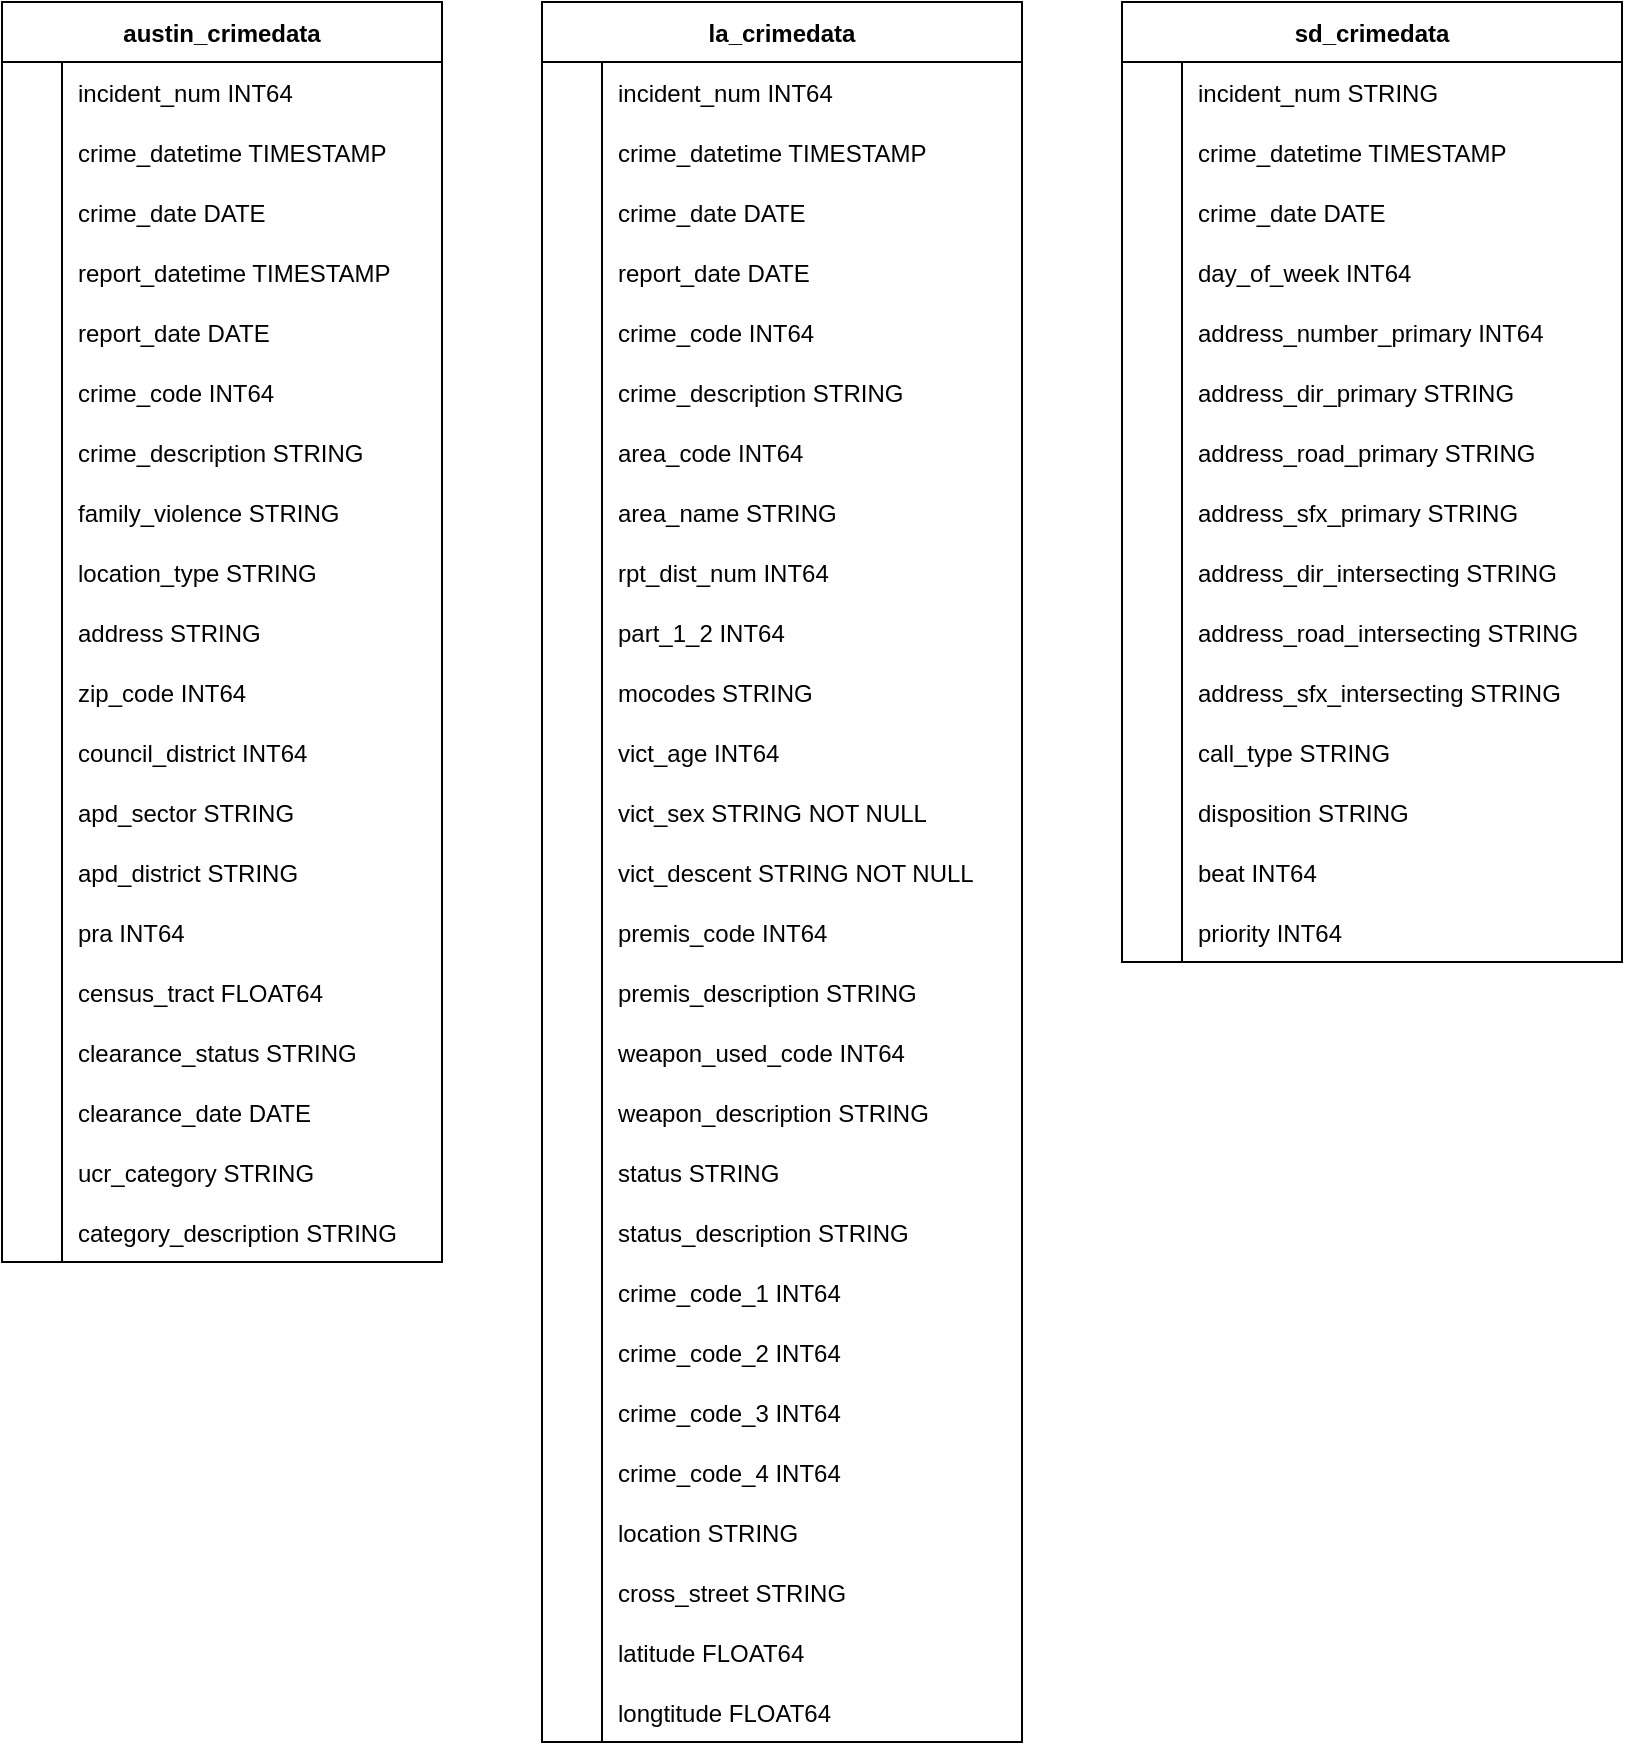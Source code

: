 <mxfile version="21.6.8" type="device">
  <diagram name="Page-1" id="coiIKO9u9mR9zx7VIDYh">
    <mxGraphModel dx="767" dy="837" grid="1" gridSize="10" guides="1" tooltips="1" connect="1" arrows="1" fold="1" page="1" pageScale="1" pageWidth="850" pageHeight="1100" math="0" shadow="0">
      <root>
        <mxCell id="0" />
        <mxCell id="1" parent="0" />
        <mxCell id="k4eVjgGDOZKys5TXcitz-152" value="austin_crimedata" style="shape=table;startSize=30;container=1;collapsible=1;childLayout=tableLayout;fixedRows=1;rowLines=0;fontStyle=1;align=center;resizeLast=1;" vertex="1" parent="1">
          <mxGeometry x="60" y="70" width="220" height="630" as="geometry" />
        </mxCell>
        <mxCell id="k4eVjgGDOZKys5TXcitz-153" value="" style="shape=tableRow;horizontal=0;startSize=0;swimlaneHead=0;swimlaneBody=0;fillColor=none;collapsible=0;dropTarget=0;points=[[0,0.5],[1,0.5]];portConstraint=eastwest;strokeColor=inherit;top=0;left=0;right=0;bottom=0;" vertex="1" parent="k4eVjgGDOZKys5TXcitz-152">
          <mxGeometry y="30" width="220" height="30" as="geometry" />
        </mxCell>
        <mxCell id="k4eVjgGDOZKys5TXcitz-154" value="" style="shape=partialRectangle;overflow=hidden;connectable=0;fillColor=none;strokeColor=inherit;top=0;left=0;bottom=0;right=0;" vertex="1" parent="k4eVjgGDOZKys5TXcitz-153">
          <mxGeometry width="30" height="30" as="geometry">
            <mxRectangle width="30" height="30" as="alternateBounds" />
          </mxGeometry>
        </mxCell>
        <mxCell id="k4eVjgGDOZKys5TXcitz-155" value="incident_num INT64" style="shape=partialRectangle;overflow=hidden;connectable=0;fillColor=none;align=left;strokeColor=inherit;top=0;left=0;bottom=0;right=0;spacingLeft=6;" vertex="1" parent="k4eVjgGDOZKys5TXcitz-153">
          <mxGeometry x="30" width="190" height="30" as="geometry">
            <mxRectangle width="190" height="30" as="alternateBounds" />
          </mxGeometry>
        </mxCell>
        <mxCell id="k4eVjgGDOZKys5TXcitz-156" value="" style="shape=tableRow;horizontal=0;startSize=0;swimlaneHead=0;swimlaneBody=0;fillColor=none;collapsible=0;dropTarget=0;points=[[0,0.5],[1,0.5]];portConstraint=eastwest;strokeColor=inherit;top=0;left=0;right=0;bottom=0;" vertex="1" parent="k4eVjgGDOZKys5TXcitz-152">
          <mxGeometry y="60" width="220" height="30" as="geometry" />
        </mxCell>
        <mxCell id="k4eVjgGDOZKys5TXcitz-157" value="" style="shape=partialRectangle;overflow=hidden;connectable=0;fillColor=none;strokeColor=inherit;top=0;left=0;bottom=0;right=0;" vertex="1" parent="k4eVjgGDOZKys5TXcitz-156">
          <mxGeometry width="30" height="30" as="geometry">
            <mxRectangle width="30" height="30" as="alternateBounds" />
          </mxGeometry>
        </mxCell>
        <mxCell id="k4eVjgGDOZKys5TXcitz-158" value="crime_datetime TIMESTAMP" style="shape=partialRectangle;overflow=hidden;connectable=0;fillColor=none;align=left;strokeColor=inherit;top=0;left=0;bottom=0;right=0;spacingLeft=6;" vertex="1" parent="k4eVjgGDOZKys5TXcitz-156">
          <mxGeometry x="30" width="190" height="30" as="geometry">
            <mxRectangle width="190" height="30" as="alternateBounds" />
          </mxGeometry>
        </mxCell>
        <mxCell id="k4eVjgGDOZKys5TXcitz-159" value="" style="shape=tableRow;horizontal=0;startSize=0;swimlaneHead=0;swimlaneBody=0;fillColor=none;collapsible=0;dropTarget=0;points=[[0,0.5],[1,0.5]];portConstraint=eastwest;strokeColor=inherit;top=0;left=0;right=0;bottom=0;" vertex="1" parent="k4eVjgGDOZKys5TXcitz-152">
          <mxGeometry y="90" width="220" height="30" as="geometry" />
        </mxCell>
        <mxCell id="k4eVjgGDOZKys5TXcitz-160" value="" style="shape=partialRectangle;overflow=hidden;connectable=0;fillColor=none;strokeColor=inherit;top=0;left=0;bottom=0;right=0;" vertex="1" parent="k4eVjgGDOZKys5TXcitz-159">
          <mxGeometry width="30" height="30" as="geometry">
            <mxRectangle width="30" height="30" as="alternateBounds" />
          </mxGeometry>
        </mxCell>
        <mxCell id="k4eVjgGDOZKys5TXcitz-161" value="crime_date DATE" style="shape=partialRectangle;overflow=hidden;connectable=0;fillColor=none;align=left;strokeColor=inherit;top=0;left=0;bottom=0;right=0;spacingLeft=6;" vertex="1" parent="k4eVjgGDOZKys5TXcitz-159">
          <mxGeometry x="30" width="190" height="30" as="geometry">
            <mxRectangle width="190" height="30" as="alternateBounds" />
          </mxGeometry>
        </mxCell>
        <mxCell id="k4eVjgGDOZKys5TXcitz-162" value="" style="shape=tableRow;horizontal=0;startSize=0;swimlaneHead=0;swimlaneBody=0;fillColor=none;collapsible=0;dropTarget=0;points=[[0,0.5],[1,0.5]];portConstraint=eastwest;strokeColor=inherit;top=0;left=0;right=0;bottom=0;" vertex="1" parent="k4eVjgGDOZKys5TXcitz-152">
          <mxGeometry y="120" width="220" height="30" as="geometry" />
        </mxCell>
        <mxCell id="k4eVjgGDOZKys5TXcitz-163" value="" style="shape=partialRectangle;overflow=hidden;connectable=0;fillColor=none;strokeColor=inherit;top=0;left=0;bottom=0;right=0;" vertex="1" parent="k4eVjgGDOZKys5TXcitz-162">
          <mxGeometry width="30" height="30" as="geometry">
            <mxRectangle width="30" height="30" as="alternateBounds" />
          </mxGeometry>
        </mxCell>
        <mxCell id="k4eVjgGDOZKys5TXcitz-164" value="report_datetime TIMESTAMP" style="shape=partialRectangle;overflow=hidden;connectable=0;fillColor=none;align=left;strokeColor=inherit;top=0;left=0;bottom=0;right=0;spacingLeft=6;" vertex="1" parent="k4eVjgGDOZKys5TXcitz-162">
          <mxGeometry x="30" width="190" height="30" as="geometry">
            <mxRectangle width="190" height="30" as="alternateBounds" />
          </mxGeometry>
        </mxCell>
        <mxCell id="k4eVjgGDOZKys5TXcitz-165" value="" style="shape=tableRow;horizontal=0;startSize=0;swimlaneHead=0;swimlaneBody=0;fillColor=none;collapsible=0;dropTarget=0;points=[[0,0.5],[1,0.5]];portConstraint=eastwest;strokeColor=inherit;top=0;left=0;right=0;bottom=0;" vertex="1" parent="k4eVjgGDOZKys5TXcitz-152">
          <mxGeometry y="150" width="220" height="30" as="geometry" />
        </mxCell>
        <mxCell id="k4eVjgGDOZKys5TXcitz-166" value="" style="shape=partialRectangle;overflow=hidden;connectable=0;fillColor=none;strokeColor=inherit;top=0;left=0;bottom=0;right=0;" vertex="1" parent="k4eVjgGDOZKys5TXcitz-165">
          <mxGeometry width="30" height="30" as="geometry">
            <mxRectangle width="30" height="30" as="alternateBounds" />
          </mxGeometry>
        </mxCell>
        <mxCell id="k4eVjgGDOZKys5TXcitz-167" value="report_date DATE" style="shape=partialRectangle;overflow=hidden;connectable=0;fillColor=none;align=left;strokeColor=inherit;top=0;left=0;bottom=0;right=0;spacingLeft=6;" vertex="1" parent="k4eVjgGDOZKys5TXcitz-165">
          <mxGeometry x="30" width="190" height="30" as="geometry">
            <mxRectangle width="190" height="30" as="alternateBounds" />
          </mxGeometry>
        </mxCell>
        <mxCell id="k4eVjgGDOZKys5TXcitz-168" value="" style="shape=tableRow;horizontal=0;startSize=0;swimlaneHead=0;swimlaneBody=0;fillColor=none;collapsible=0;dropTarget=0;points=[[0,0.5],[1,0.5]];portConstraint=eastwest;strokeColor=inherit;top=0;left=0;right=0;bottom=0;" vertex="1" parent="k4eVjgGDOZKys5TXcitz-152">
          <mxGeometry y="180" width="220" height="30" as="geometry" />
        </mxCell>
        <mxCell id="k4eVjgGDOZKys5TXcitz-169" value="" style="shape=partialRectangle;overflow=hidden;connectable=0;fillColor=none;strokeColor=inherit;top=0;left=0;bottom=0;right=0;" vertex="1" parent="k4eVjgGDOZKys5TXcitz-168">
          <mxGeometry width="30" height="30" as="geometry">
            <mxRectangle width="30" height="30" as="alternateBounds" />
          </mxGeometry>
        </mxCell>
        <mxCell id="k4eVjgGDOZKys5TXcitz-170" value="crime_code INT64" style="shape=partialRectangle;overflow=hidden;connectable=0;fillColor=none;align=left;strokeColor=inherit;top=0;left=0;bottom=0;right=0;spacingLeft=6;" vertex="1" parent="k4eVjgGDOZKys5TXcitz-168">
          <mxGeometry x="30" width="190" height="30" as="geometry">
            <mxRectangle width="190" height="30" as="alternateBounds" />
          </mxGeometry>
        </mxCell>
        <mxCell id="k4eVjgGDOZKys5TXcitz-171" value="" style="shape=tableRow;horizontal=0;startSize=0;swimlaneHead=0;swimlaneBody=0;fillColor=none;collapsible=0;dropTarget=0;points=[[0,0.5],[1,0.5]];portConstraint=eastwest;strokeColor=inherit;top=0;left=0;right=0;bottom=0;" vertex="1" parent="k4eVjgGDOZKys5TXcitz-152">
          <mxGeometry y="210" width="220" height="30" as="geometry" />
        </mxCell>
        <mxCell id="k4eVjgGDOZKys5TXcitz-172" value="" style="shape=partialRectangle;overflow=hidden;connectable=0;fillColor=none;strokeColor=inherit;top=0;left=0;bottom=0;right=0;" vertex="1" parent="k4eVjgGDOZKys5TXcitz-171">
          <mxGeometry width="30" height="30" as="geometry">
            <mxRectangle width="30" height="30" as="alternateBounds" />
          </mxGeometry>
        </mxCell>
        <mxCell id="k4eVjgGDOZKys5TXcitz-173" value="crime_description STRING" style="shape=partialRectangle;overflow=hidden;connectable=0;fillColor=none;align=left;strokeColor=inherit;top=0;left=0;bottom=0;right=0;spacingLeft=6;" vertex="1" parent="k4eVjgGDOZKys5TXcitz-171">
          <mxGeometry x="30" width="190" height="30" as="geometry">
            <mxRectangle width="190" height="30" as="alternateBounds" />
          </mxGeometry>
        </mxCell>
        <mxCell id="k4eVjgGDOZKys5TXcitz-174" value="" style="shape=tableRow;horizontal=0;startSize=0;swimlaneHead=0;swimlaneBody=0;fillColor=none;collapsible=0;dropTarget=0;points=[[0,0.5],[1,0.5]];portConstraint=eastwest;strokeColor=inherit;top=0;left=0;right=0;bottom=0;" vertex="1" parent="k4eVjgGDOZKys5TXcitz-152">
          <mxGeometry y="240" width="220" height="30" as="geometry" />
        </mxCell>
        <mxCell id="k4eVjgGDOZKys5TXcitz-175" value="" style="shape=partialRectangle;overflow=hidden;connectable=0;fillColor=none;strokeColor=inherit;top=0;left=0;bottom=0;right=0;" vertex="1" parent="k4eVjgGDOZKys5TXcitz-174">
          <mxGeometry width="30" height="30" as="geometry">
            <mxRectangle width="30" height="30" as="alternateBounds" />
          </mxGeometry>
        </mxCell>
        <mxCell id="k4eVjgGDOZKys5TXcitz-176" value="family_violence STRING" style="shape=partialRectangle;overflow=hidden;connectable=0;fillColor=none;align=left;strokeColor=inherit;top=0;left=0;bottom=0;right=0;spacingLeft=6;" vertex="1" parent="k4eVjgGDOZKys5TXcitz-174">
          <mxGeometry x="30" width="190" height="30" as="geometry">
            <mxRectangle width="190" height="30" as="alternateBounds" />
          </mxGeometry>
        </mxCell>
        <mxCell id="k4eVjgGDOZKys5TXcitz-177" value="" style="shape=tableRow;horizontal=0;startSize=0;swimlaneHead=0;swimlaneBody=0;fillColor=none;collapsible=0;dropTarget=0;points=[[0,0.5],[1,0.5]];portConstraint=eastwest;strokeColor=inherit;top=0;left=0;right=0;bottom=0;" vertex="1" parent="k4eVjgGDOZKys5TXcitz-152">
          <mxGeometry y="270" width="220" height="30" as="geometry" />
        </mxCell>
        <mxCell id="k4eVjgGDOZKys5TXcitz-178" value="" style="shape=partialRectangle;overflow=hidden;connectable=0;fillColor=none;strokeColor=inherit;top=0;left=0;bottom=0;right=0;" vertex="1" parent="k4eVjgGDOZKys5TXcitz-177">
          <mxGeometry width="30" height="30" as="geometry">
            <mxRectangle width="30" height="30" as="alternateBounds" />
          </mxGeometry>
        </mxCell>
        <mxCell id="k4eVjgGDOZKys5TXcitz-179" value="location_type STRING" style="shape=partialRectangle;overflow=hidden;connectable=0;fillColor=none;align=left;strokeColor=inherit;top=0;left=0;bottom=0;right=0;spacingLeft=6;" vertex="1" parent="k4eVjgGDOZKys5TXcitz-177">
          <mxGeometry x="30" width="190" height="30" as="geometry">
            <mxRectangle width="190" height="30" as="alternateBounds" />
          </mxGeometry>
        </mxCell>
        <mxCell id="k4eVjgGDOZKys5TXcitz-180" value="" style="shape=tableRow;horizontal=0;startSize=0;swimlaneHead=0;swimlaneBody=0;fillColor=none;collapsible=0;dropTarget=0;points=[[0,0.5],[1,0.5]];portConstraint=eastwest;strokeColor=inherit;top=0;left=0;right=0;bottom=0;" vertex="1" parent="k4eVjgGDOZKys5TXcitz-152">
          <mxGeometry y="300" width="220" height="30" as="geometry" />
        </mxCell>
        <mxCell id="k4eVjgGDOZKys5TXcitz-181" value="" style="shape=partialRectangle;overflow=hidden;connectable=0;fillColor=none;strokeColor=inherit;top=0;left=0;bottom=0;right=0;" vertex="1" parent="k4eVjgGDOZKys5TXcitz-180">
          <mxGeometry width="30" height="30" as="geometry">
            <mxRectangle width="30" height="30" as="alternateBounds" />
          </mxGeometry>
        </mxCell>
        <mxCell id="k4eVjgGDOZKys5TXcitz-182" value="address STRING" style="shape=partialRectangle;overflow=hidden;connectable=0;fillColor=none;align=left;strokeColor=inherit;top=0;left=0;bottom=0;right=0;spacingLeft=6;" vertex="1" parent="k4eVjgGDOZKys5TXcitz-180">
          <mxGeometry x="30" width="190" height="30" as="geometry">
            <mxRectangle width="190" height="30" as="alternateBounds" />
          </mxGeometry>
        </mxCell>
        <mxCell id="k4eVjgGDOZKys5TXcitz-183" value="" style="shape=tableRow;horizontal=0;startSize=0;swimlaneHead=0;swimlaneBody=0;fillColor=none;collapsible=0;dropTarget=0;points=[[0,0.5],[1,0.5]];portConstraint=eastwest;strokeColor=inherit;top=0;left=0;right=0;bottom=0;" vertex="1" parent="k4eVjgGDOZKys5TXcitz-152">
          <mxGeometry y="330" width="220" height="30" as="geometry" />
        </mxCell>
        <mxCell id="k4eVjgGDOZKys5TXcitz-184" value="" style="shape=partialRectangle;overflow=hidden;connectable=0;fillColor=none;strokeColor=inherit;top=0;left=0;bottom=0;right=0;" vertex="1" parent="k4eVjgGDOZKys5TXcitz-183">
          <mxGeometry width="30" height="30" as="geometry">
            <mxRectangle width="30" height="30" as="alternateBounds" />
          </mxGeometry>
        </mxCell>
        <mxCell id="k4eVjgGDOZKys5TXcitz-185" value="zip_code INT64" style="shape=partialRectangle;overflow=hidden;connectable=0;fillColor=none;align=left;strokeColor=inherit;top=0;left=0;bottom=0;right=0;spacingLeft=6;" vertex="1" parent="k4eVjgGDOZKys5TXcitz-183">
          <mxGeometry x="30" width="190" height="30" as="geometry">
            <mxRectangle width="190" height="30" as="alternateBounds" />
          </mxGeometry>
        </mxCell>
        <mxCell id="k4eVjgGDOZKys5TXcitz-186" value="" style="shape=tableRow;horizontal=0;startSize=0;swimlaneHead=0;swimlaneBody=0;fillColor=none;collapsible=0;dropTarget=0;points=[[0,0.5],[1,0.5]];portConstraint=eastwest;strokeColor=inherit;top=0;left=0;right=0;bottom=0;" vertex="1" parent="k4eVjgGDOZKys5TXcitz-152">
          <mxGeometry y="360" width="220" height="30" as="geometry" />
        </mxCell>
        <mxCell id="k4eVjgGDOZKys5TXcitz-187" value="" style="shape=partialRectangle;overflow=hidden;connectable=0;fillColor=none;strokeColor=inherit;top=0;left=0;bottom=0;right=0;" vertex="1" parent="k4eVjgGDOZKys5TXcitz-186">
          <mxGeometry width="30" height="30" as="geometry">
            <mxRectangle width="30" height="30" as="alternateBounds" />
          </mxGeometry>
        </mxCell>
        <mxCell id="k4eVjgGDOZKys5TXcitz-188" value="council_district INT64" style="shape=partialRectangle;overflow=hidden;connectable=0;fillColor=none;align=left;strokeColor=inherit;top=0;left=0;bottom=0;right=0;spacingLeft=6;" vertex="1" parent="k4eVjgGDOZKys5TXcitz-186">
          <mxGeometry x="30" width="190" height="30" as="geometry">
            <mxRectangle width="190" height="30" as="alternateBounds" />
          </mxGeometry>
        </mxCell>
        <mxCell id="k4eVjgGDOZKys5TXcitz-189" value="" style="shape=tableRow;horizontal=0;startSize=0;swimlaneHead=0;swimlaneBody=0;fillColor=none;collapsible=0;dropTarget=0;points=[[0,0.5],[1,0.5]];portConstraint=eastwest;strokeColor=inherit;top=0;left=0;right=0;bottom=0;" vertex="1" parent="k4eVjgGDOZKys5TXcitz-152">
          <mxGeometry y="390" width="220" height="30" as="geometry" />
        </mxCell>
        <mxCell id="k4eVjgGDOZKys5TXcitz-190" value="" style="shape=partialRectangle;overflow=hidden;connectable=0;fillColor=none;strokeColor=inherit;top=0;left=0;bottom=0;right=0;" vertex="1" parent="k4eVjgGDOZKys5TXcitz-189">
          <mxGeometry width="30" height="30" as="geometry">
            <mxRectangle width="30" height="30" as="alternateBounds" />
          </mxGeometry>
        </mxCell>
        <mxCell id="k4eVjgGDOZKys5TXcitz-191" value="apd_sector STRING" style="shape=partialRectangle;overflow=hidden;connectable=0;fillColor=none;align=left;strokeColor=inherit;top=0;left=0;bottom=0;right=0;spacingLeft=6;" vertex="1" parent="k4eVjgGDOZKys5TXcitz-189">
          <mxGeometry x="30" width="190" height="30" as="geometry">
            <mxRectangle width="190" height="30" as="alternateBounds" />
          </mxGeometry>
        </mxCell>
        <mxCell id="k4eVjgGDOZKys5TXcitz-192" value="" style="shape=tableRow;horizontal=0;startSize=0;swimlaneHead=0;swimlaneBody=0;fillColor=none;collapsible=0;dropTarget=0;points=[[0,0.5],[1,0.5]];portConstraint=eastwest;strokeColor=inherit;top=0;left=0;right=0;bottom=0;" vertex="1" parent="k4eVjgGDOZKys5TXcitz-152">
          <mxGeometry y="420" width="220" height="30" as="geometry" />
        </mxCell>
        <mxCell id="k4eVjgGDOZKys5TXcitz-193" value="" style="shape=partialRectangle;overflow=hidden;connectable=0;fillColor=none;strokeColor=inherit;top=0;left=0;bottom=0;right=0;" vertex="1" parent="k4eVjgGDOZKys5TXcitz-192">
          <mxGeometry width="30" height="30" as="geometry">
            <mxRectangle width="30" height="30" as="alternateBounds" />
          </mxGeometry>
        </mxCell>
        <mxCell id="k4eVjgGDOZKys5TXcitz-194" value="apd_district STRING" style="shape=partialRectangle;overflow=hidden;connectable=0;fillColor=none;align=left;strokeColor=inherit;top=0;left=0;bottom=0;right=0;spacingLeft=6;" vertex="1" parent="k4eVjgGDOZKys5TXcitz-192">
          <mxGeometry x="30" width="190" height="30" as="geometry">
            <mxRectangle width="190" height="30" as="alternateBounds" />
          </mxGeometry>
        </mxCell>
        <mxCell id="k4eVjgGDOZKys5TXcitz-195" value="" style="shape=tableRow;horizontal=0;startSize=0;swimlaneHead=0;swimlaneBody=0;fillColor=none;collapsible=0;dropTarget=0;points=[[0,0.5],[1,0.5]];portConstraint=eastwest;strokeColor=inherit;top=0;left=0;right=0;bottom=0;" vertex="1" parent="k4eVjgGDOZKys5TXcitz-152">
          <mxGeometry y="450" width="220" height="30" as="geometry" />
        </mxCell>
        <mxCell id="k4eVjgGDOZKys5TXcitz-196" value="" style="shape=partialRectangle;overflow=hidden;connectable=0;fillColor=none;strokeColor=inherit;top=0;left=0;bottom=0;right=0;" vertex="1" parent="k4eVjgGDOZKys5TXcitz-195">
          <mxGeometry width="30" height="30" as="geometry">
            <mxRectangle width="30" height="30" as="alternateBounds" />
          </mxGeometry>
        </mxCell>
        <mxCell id="k4eVjgGDOZKys5TXcitz-197" value="pra INT64" style="shape=partialRectangle;overflow=hidden;connectable=0;fillColor=none;align=left;strokeColor=inherit;top=0;left=0;bottom=0;right=0;spacingLeft=6;" vertex="1" parent="k4eVjgGDOZKys5TXcitz-195">
          <mxGeometry x="30" width="190" height="30" as="geometry">
            <mxRectangle width="190" height="30" as="alternateBounds" />
          </mxGeometry>
        </mxCell>
        <mxCell id="k4eVjgGDOZKys5TXcitz-198" value="" style="shape=tableRow;horizontal=0;startSize=0;swimlaneHead=0;swimlaneBody=0;fillColor=none;collapsible=0;dropTarget=0;points=[[0,0.5],[1,0.5]];portConstraint=eastwest;strokeColor=inherit;top=0;left=0;right=0;bottom=0;" vertex="1" parent="k4eVjgGDOZKys5TXcitz-152">
          <mxGeometry y="480" width="220" height="30" as="geometry" />
        </mxCell>
        <mxCell id="k4eVjgGDOZKys5TXcitz-199" value="" style="shape=partialRectangle;overflow=hidden;connectable=0;fillColor=none;strokeColor=inherit;top=0;left=0;bottom=0;right=0;" vertex="1" parent="k4eVjgGDOZKys5TXcitz-198">
          <mxGeometry width="30" height="30" as="geometry">
            <mxRectangle width="30" height="30" as="alternateBounds" />
          </mxGeometry>
        </mxCell>
        <mxCell id="k4eVjgGDOZKys5TXcitz-200" value="census_tract FLOAT64" style="shape=partialRectangle;overflow=hidden;connectable=0;fillColor=none;align=left;strokeColor=inherit;top=0;left=0;bottom=0;right=0;spacingLeft=6;" vertex="1" parent="k4eVjgGDOZKys5TXcitz-198">
          <mxGeometry x="30" width="190" height="30" as="geometry">
            <mxRectangle width="190" height="30" as="alternateBounds" />
          </mxGeometry>
        </mxCell>
        <mxCell id="k4eVjgGDOZKys5TXcitz-201" value="" style="shape=tableRow;horizontal=0;startSize=0;swimlaneHead=0;swimlaneBody=0;fillColor=none;collapsible=0;dropTarget=0;points=[[0,0.5],[1,0.5]];portConstraint=eastwest;strokeColor=inherit;top=0;left=0;right=0;bottom=0;" vertex="1" parent="k4eVjgGDOZKys5TXcitz-152">
          <mxGeometry y="510" width="220" height="30" as="geometry" />
        </mxCell>
        <mxCell id="k4eVjgGDOZKys5TXcitz-202" value="" style="shape=partialRectangle;overflow=hidden;connectable=0;fillColor=none;strokeColor=inherit;top=0;left=0;bottom=0;right=0;" vertex="1" parent="k4eVjgGDOZKys5TXcitz-201">
          <mxGeometry width="30" height="30" as="geometry">
            <mxRectangle width="30" height="30" as="alternateBounds" />
          </mxGeometry>
        </mxCell>
        <mxCell id="k4eVjgGDOZKys5TXcitz-203" value="clearance_status STRING" style="shape=partialRectangle;overflow=hidden;connectable=0;fillColor=none;align=left;strokeColor=inherit;top=0;left=0;bottom=0;right=0;spacingLeft=6;" vertex="1" parent="k4eVjgGDOZKys5TXcitz-201">
          <mxGeometry x="30" width="190" height="30" as="geometry">
            <mxRectangle width="190" height="30" as="alternateBounds" />
          </mxGeometry>
        </mxCell>
        <mxCell id="k4eVjgGDOZKys5TXcitz-204" value="" style="shape=tableRow;horizontal=0;startSize=0;swimlaneHead=0;swimlaneBody=0;fillColor=none;collapsible=0;dropTarget=0;points=[[0,0.5],[1,0.5]];portConstraint=eastwest;strokeColor=inherit;top=0;left=0;right=0;bottom=0;" vertex="1" parent="k4eVjgGDOZKys5TXcitz-152">
          <mxGeometry y="540" width="220" height="30" as="geometry" />
        </mxCell>
        <mxCell id="k4eVjgGDOZKys5TXcitz-205" value="" style="shape=partialRectangle;overflow=hidden;connectable=0;fillColor=none;strokeColor=inherit;top=0;left=0;bottom=0;right=0;" vertex="1" parent="k4eVjgGDOZKys5TXcitz-204">
          <mxGeometry width="30" height="30" as="geometry">
            <mxRectangle width="30" height="30" as="alternateBounds" />
          </mxGeometry>
        </mxCell>
        <mxCell id="k4eVjgGDOZKys5TXcitz-206" value="clearance_date DATE" style="shape=partialRectangle;overflow=hidden;connectable=0;fillColor=none;align=left;strokeColor=inherit;top=0;left=0;bottom=0;right=0;spacingLeft=6;" vertex="1" parent="k4eVjgGDOZKys5TXcitz-204">
          <mxGeometry x="30" width="190" height="30" as="geometry">
            <mxRectangle width="190" height="30" as="alternateBounds" />
          </mxGeometry>
        </mxCell>
        <mxCell id="k4eVjgGDOZKys5TXcitz-207" value="" style="shape=tableRow;horizontal=0;startSize=0;swimlaneHead=0;swimlaneBody=0;fillColor=none;collapsible=0;dropTarget=0;points=[[0,0.5],[1,0.5]];portConstraint=eastwest;strokeColor=inherit;top=0;left=0;right=0;bottom=0;" vertex="1" parent="k4eVjgGDOZKys5TXcitz-152">
          <mxGeometry y="570" width="220" height="30" as="geometry" />
        </mxCell>
        <mxCell id="k4eVjgGDOZKys5TXcitz-208" value="" style="shape=partialRectangle;overflow=hidden;connectable=0;fillColor=none;strokeColor=inherit;top=0;left=0;bottom=0;right=0;" vertex="1" parent="k4eVjgGDOZKys5TXcitz-207">
          <mxGeometry width="30" height="30" as="geometry">
            <mxRectangle width="30" height="30" as="alternateBounds" />
          </mxGeometry>
        </mxCell>
        <mxCell id="k4eVjgGDOZKys5TXcitz-209" value="ucr_category STRING" style="shape=partialRectangle;overflow=hidden;connectable=0;fillColor=none;align=left;strokeColor=inherit;top=0;left=0;bottom=0;right=0;spacingLeft=6;" vertex="1" parent="k4eVjgGDOZKys5TXcitz-207">
          <mxGeometry x="30" width="190" height="30" as="geometry">
            <mxRectangle width="190" height="30" as="alternateBounds" />
          </mxGeometry>
        </mxCell>
        <mxCell id="k4eVjgGDOZKys5TXcitz-210" value="" style="shape=tableRow;horizontal=0;startSize=0;swimlaneHead=0;swimlaneBody=0;fillColor=none;collapsible=0;dropTarget=0;points=[[0,0.5],[1,0.5]];portConstraint=eastwest;strokeColor=inherit;top=0;left=0;right=0;bottom=0;" vertex="1" parent="k4eVjgGDOZKys5TXcitz-152">
          <mxGeometry y="600" width="220" height="30" as="geometry" />
        </mxCell>
        <mxCell id="k4eVjgGDOZKys5TXcitz-211" value="" style="shape=partialRectangle;overflow=hidden;connectable=0;fillColor=none;strokeColor=inherit;top=0;left=0;bottom=0;right=0;" vertex="1" parent="k4eVjgGDOZKys5TXcitz-210">
          <mxGeometry width="30" height="30" as="geometry">
            <mxRectangle width="30" height="30" as="alternateBounds" />
          </mxGeometry>
        </mxCell>
        <mxCell id="k4eVjgGDOZKys5TXcitz-212" value="category_description STRING" style="shape=partialRectangle;overflow=hidden;connectable=0;fillColor=none;align=left;strokeColor=inherit;top=0;left=0;bottom=0;right=0;spacingLeft=6;" vertex="1" parent="k4eVjgGDOZKys5TXcitz-210">
          <mxGeometry x="30" width="190" height="30" as="geometry">
            <mxRectangle width="190" height="30" as="alternateBounds" />
          </mxGeometry>
        </mxCell>
        <mxCell id="k4eVjgGDOZKys5TXcitz-216" value="la_crimedata" style="shape=table;startSize=30;container=1;collapsible=1;childLayout=tableLayout;fixedRows=1;rowLines=0;fontStyle=1;align=center;resizeLast=1;" vertex="1" parent="1">
          <mxGeometry x="330" y="70" width="240" height="870" as="geometry" />
        </mxCell>
        <mxCell id="k4eVjgGDOZKys5TXcitz-217" value="" style="shape=tableRow;horizontal=0;startSize=0;swimlaneHead=0;swimlaneBody=0;fillColor=none;collapsible=0;dropTarget=0;points=[[0,0.5],[1,0.5]];portConstraint=eastwest;strokeColor=inherit;top=0;left=0;right=0;bottom=0;" vertex="1" parent="k4eVjgGDOZKys5TXcitz-216">
          <mxGeometry y="30" width="240" height="30" as="geometry" />
        </mxCell>
        <mxCell id="k4eVjgGDOZKys5TXcitz-218" value="" style="shape=partialRectangle;overflow=hidden;connectable=0;fillColor=none;strokeColor=inherit;top=0;left=0;bottom=0;right=0;" vertex="1" parent="k4eVjgGDOZKys5TXcitz-217">
          <mxGeometry width="30" height="30" as="geometry">
            <mxRectangle width="30" height="30" as="alternateBounds" />
          </mxGeometry>
        </mxCell>
        <mxCell id="k4eVjgGDOZKys5TXcitz-219" value="incident_num INT64" style="shape=partialRectangle;overflow=hidden;connectable=0;fillColor=none;align=left;strokeColor=inherit;top=0;left=0;bottom=0;right=0;spacingLeft=6;" vertex="1" parent="k4eVjgGDOZKys5TXcitz-217">
          <mxGeometry x="30" width="210" height="30" as="geometry">
            <mxRectangle width="210" height="30" as="alternateBounds" />
          </mxGeometry>
        </mxCell>
        <mxCell id="k4eVjgGDOZKys5TXcitz-220" value="" style="shape=tableRow;horizontal=0;startSize=0;swimlaneHead=0;swimlaneBody=0;fillColor=none;collapsible=0;dropTarget=0;points=[[0,0.5],[1,0.5]];portConstraint=eastwest;strokeColor=inherit;top=0;left=0;right=0;bottom=0;" vertex="1" parent="k4eVjgGDOZKys5TXcitz-216">
          <mxGeometry y="60" width="240" height="30" as="geometry" />
        </mxCell>
        <mxCell id="k4eVjgGDOZKys5TXcitz-221" value="" style="shape=partialRectangle;overflow=hidden;connectable=0;fillColor=none;strokeColor=inherit;top=0;left=0;bottom=0;right=0;" vertex="1" parent="k4eVjgGDOZKys5TXcitz-220">
          <mxGeometry width="30" height="30" as="geometry">
            <mxRectangle width="30" height="30" as="alternateBounds" />
          </mxGeometry>
        </mxCell>
        <mxCell id="k4eVjgGDOZKys5TXcitz-222" value="crime_datetime TIMESTAMP" style="shape=partialRectangle;overflow=hidden;connectable=0;fillColor=none;align=left;strokeColor=inherit;top=0;left=0;bottom=0;right=0;spacingLeft=6;" vertex="1" parent="k4eVjgGDOZKys5TXcitz-220">
          <mxGeometry x="30" width="210" height="30" as="geometry">
            <mxRectangle width="210" height="30" as="alternateBounds" />
          </mxGeometry>
        </mxCell>
        <mxCell id="k4eVjgGDOZKys5TXcitz-223" value="" style="shape=tableRow;horizontal=0;startSize=0;swimlaneHead=0;swimlaneBody=0;fillColor=none;collapsible=0;dropTarget=0;points=[[0,0.5],[1,0.5]];portConstraint=eastwest;strokeColor=inherit;top=0;left=0;right=0;bottom=0;" vertex="1" parent="k4eVjgGDOZKys5TXcitz-216">
          <mxGeometry y="90" width="240" height="30" as="geometry" />
        </mxCell>
        <mxCell id="k4eVjgGDOZKys5TXcitz-224" value="" style="shape=partialRectangle;overflow=hidden;connectable=0;fillColor=none;strokeColor=inherit;top=0;left=0;bottom=0;right=0;" vertex="1" parent="k4eVjgGDOZKys5TXcitz-223">
          <mxGeometry width="30" height="30" as="geometry">
            <mxRectangle width="30" height="30" as="alternateBounds" />
          </mxGeometry>
        </mxCell>
        <mxCell id="k4eVjgGDOZKys5TXcitz-225" value="crime_date DATE" style="shape=partialRectangle;overflow=hidden;connectable=0;fillColor=none;align=left;strokeColor=inherit;top=0;left=0;bottom=0;right=0;spacingLeft=6;" vertex="1" parent="k4eVjgGDOZKys5TXcitz-223">
          <mxGeometry x="30" width="210" height="30" as="geometry">
            <mxRectangle width="210" height="30" as="alternateBounds" />
          </mxGeometry>
        </mxCell>
        <mxCell id="k4eVjgGDOZKys5TXcitz-226" value="" style="shape=tableRow;horizontal=0;startSize=0;swimlaneHead=0;swimlaneBody=0;fillColor=none;collapsible=0;dropTarget=0;points=[[0,0.5],[1,0.5]];portConstraint=eastwest;strokeColor=inherit;top=0;left=0;right=0;bottom=0;" vertex="1" parent="k4eVjgGDOZKys5TXcitz-216">
          <mxGeometry y="120" width="240" height="30" as="geometry" />
        </mxCell>
        <mxCell id="k4eVjgGDOZKys5TXcitz-227" value="" style="shape=partialRectangle;overflow=hidden;connectable=0;fillColor=none;strokeColor=inherit;top=0;left=0;bottom=0;right=0;" vertex="1" parent="k4eVjgGDOZKys5TXcitz-226">
          <mxGeometry width="30" height="30" as="geometry">
            <mxRectangle width="30" height="30" as="alternateBounds" />
          </mxGeometry>
        </mxCell>
        <mxCell id="k4eVjgGDOZKys5TXcitz-228" value="report_date DATE" style="shape=partialRectangle;overflow=hidden;connectable=0;fillColor=none;align=left;strokeColor=inherit;top=0;left=0;bottom=0;right=0;spacingLeft=6;" vertex="1" parent="k4eVjgGDOZKys5TXcitz-226">
          <mxGeometry x="30" width="210" height="30" as="geometry">
            <mxRectangle width="210" height="30" as="alternateBounds" />
          </mxGeometry>
        </mxCell>
        <mxCell id="k4eVjgGDOZKys5TXcitz-229" value="" style="shape=tableRow;horizontal=0;startSize=0;swimlaneHead=0;swimlaneBody=0;fillColor=none;collapsible=0;dropTarget=0;points=[[0,0.5],[1,0.5]];portConstraint=eastwest;strokeColor=inherit;top=0;left=0;right=0;bottom=0;" vertex="1" parent="k4eVjgGDOZKys5TXcitz-216">
          <mxGeometry y="150" width="240" height="30" as="geometry" />
        </mxCell>
        <mxCell id="k4eVjgGDOZKys5TXcitz-230" value="" style="shape=partialRectangle;overflow=hidden;connectable=0;fillColor=none;strokeColor=inherit;top=0;left=0;bottom=0;right=0;" vertex="1" parent="k4eVjgGDOZKys5TXcitz-229">
          <mxGeometry width="30" height="30" as="geometry">
            <mxRectangle width="30" height="30" as="alternateBounds" />
          </mxGeometry>
        </mxCell>
        <mxCell id="k4eVjgGDOZKys5TXcitz-231" value="crime_code INT64" style="shape=partialRectangle;overflow=hidden;connectable=0;fillColor=none;align=left;strokeColor=inherit;top=0;left=0;bottom=0;right=0;spacingLeft=6;" vertex="1" parent="k4eVjgGDOZKys5TXcitz-229">
          <mxGeometry x="30" width="210" height="30" as="geometry">
            <mxRectangle width="210" height="30" as="alternateBounds" />
          </mxGeometry>
        </mxCell>
        <mxCell id="k4eVjgGDOZKys5TXcitz-232" value="" style="shape=tableRow;horizontal=0;startSize=0;swimlaneHead=0;swimlaneBody=0;fillColor=none;collapsible=0;dropTarget=0;points=[[0,0.5],[1,0.5]];portConstraint=eastwest;strokeColor=inherit;top=0;left=0;right=0;bottom=0;" vertex="1" parent="k4eVjgGDOZKys5TXcitz-216">
          <mxGeometry y="180" width="240" height="30" as="geometry" />
        </mxCell>
        <mxCell id="k4eVjgGDOZKys5TXcitz-233" value="" style="shape=partialRectangle;overflow=hidden;connectable=0;fillColor=none;strokeColor=inherit;top=0;left=0;bottom=0;right=0;" vertex="1" parent="k4eVjgGDOZKys5TXcitz-232">
          <mxGeometry width="30" height="30" as="geometry">
            <mxRectangle width="30" height="30" as="alternateBounds" />
          </mxGeometry>
        </mxCell>
        <mxCell id="k4eVjgGDOZKys5TXcitz-234" value="crime_description STRING" style="shape=partialRectangle;overflow=hidden;connectable=0;fillColor=none;align=left;strokeColor=inherit;top=0;left=0;bottom=0;right=0;spacingLeft=6;" vertex="1" parent="k4eVjgGDOZKys5TXcitz-232">
          <mxGeometry x="30" width="210" height="30" as="geometry">
            <mxRectangle width="210" height="30" as="alternateBounds" />
          </mxGeometry>
        </mxCell>
        <mxCell id="k4eVjgGDOZKys5TXcitz-235" value="" style="shape=tableRow;horizontal=0;startSize=0;swimlaneHead=0;swimlaneBody=0;fillColor=none;collapsible=0;dropTarget=0;points=[[0,0.5],[1,0.5]];portConstraint=eastwest;strokeColor=inherit;top=0;left=0;right=0;bottom=0;" vertex="1" parent="k4eVjgGDOZKys5TXcitz-216">
          <mxGeometry y="210" width="240" height="30" as="geometry" />
        </mxCell>
        <mxCell id="k4eVjgGDOZKys5TXcitz-236" value="" style="shape=partialRectangle;overflow=hidden;connectable=0;fillColor=none;strokeColor=inherit;top=0;left=0;bottom=0;right=0;" vertex="1" parent="k4eVjgGDOZKys5TXcitz-235">
          <mxGeometry width="30" height="30" as="geometry">
            <mxRectangle width="30" height="30" as="alternateBounds" />
          </mxGeometry>
        </mxCell>
        <mxCell id="k4eVjgGDOZKys5TXcitz-237" value="area_code INT64" style="shape=partialRectangle;overflow=hidden;connectable=0;fillColor=none;align=left;strokeColor=inherit;top=0;left=0;bottom=0;right=0;spacingLeft=6;" vertex="1" parent="k4eVjgGDOZKys5TXcitz-235">
          <mxGeometry x="30" width="210" height="30" as="geometry">
            <mxRectangle width="210" height="30" as="alternateBounds" />
          </mxGeometry>
        </mxCell>
        <mxCell id="k4eVjgGDOZKys5TXcitz-238" value="" style="shape=tableRow;horizontal=0;startSize=0;swimlaneHead=0;swimlaneBody=0;fillColor=none;collapsible=0;dropTarget=0;points=[[0,0.5],[1,0.5]];portConstraint=eastwest;strokeColor=inherit;top=0;left=0;right=0;bottom=0;" vertex="1" parent="k4eVjgGDOZKys5TXcitz-216">
          <mxGeometry y="240" width="240" height="30" as="geometry" />
        </mxCell>
        <mxCell id="k4eVjgGDOZKys5TXcitz-239" value="" style="shape=partialRectangle;overflow=hidden;connectable=0;fillColor=none;strokeColor=inherit;top=0;left=0;bottom=0;right=0;" vertex="1" parent="k4eVjgGDOZKys5TXcitz-238">
          <mxGeometry width="30" height="30" as="geometry">
            <mxRectangle width="30" height="30" as="alternateBounds" />
          </mxGeometry>
        </mxCell>
        <mxCell id="k4eVjgGDOZKys5TXcitz-240" value="area_name STRING" style="shape=partialRectangle;overflow=hidden;connectable=0;fillColor=none;align=left;strokeColor=inherit;top=0;left=0;bottom=0;right=0;spacingLeft=6;" vertex="1" parent="k4eVjgGDOZKys5TXcitz-238">
          <mxGeometry x="30" width="210" height="30" as="geometry">
            <mxRectangle width="210" height="30" as="alternateBounds" />
          </mxGeometry>
        </mxCell>
        <mxCell id="k4eVjgGDOZKys5TXcitz-241" value="" style="shape=tableRow;horizontal=0;startSize=0;swimlaneHead=0;swimlaneBody=0;fillColor=none;collapsible=0;dropTarget=0;points=[[0,0.5],[1,0.5]];portConstraint=eastwest;strokeColor=inherit;top=0;left=0;right=0;bottom=0;" vertex="1" parent="k4eVjgGDOZKys5TXcitz-216">
          <mxGeometry y="270" width="240" height="30" as="geometry" />
        </mxCell>
        <mxCell id="k4eVjgGDOZKys5TXcitz-242" value="" style="shape=partialRectangle;overflow=hidden;connectable=0;fillColor=none;strokeColor=inherit;top=0;left=0;bottom=0;right=0;" vertex="1" parent="k4eVjgGDOZKys5TXcitz-241">
          <mxGeometry width="30" height="30" as="geometry">
            <mxRectangle width="30" height="30" as="alternateBounds" />
          </mxGeometry>
        </mxCell>
        <mxCell id="k4eVjgGDOZKys5TXcitz-243" value="rpt_dist_num INT64" style="shape=partialRectangle;overflow=hidden;connectable=0;fillColor=none;align=left;strokeColor=inherit;top=0;left=0;bottom=0;right=0;spacingLeft=6;" vertex="1" parent="k4eVjgGDOZKys5TXcitz-241">
          <mxGeometry x="30" width="210" height="30" as="geometry">
            <mxRectangle width="210" height="30" as="alternateBounds" />
          </mxGeometry>
        </mxCell>
        <mxCell id="k4eVjgGDOZKys5TXcitz-244" value="" style="shape=tableRow;horizontal=0;startSize=0;swimlaneHead=0;swimlaneBody=0;fillColor=none;collapsible=0;dropTarget=0;points=[[0,0.5],[1,0.5]];portConstraint=eastwest;strokeColor=inherit;top=0;left=0;right=0;bottom=0;" vertex="1" parent="k4eVjgGDOZKys5TXcitz-216">
          <mxGeometry y="300" width="240" height="30" as="geometry" />
        </mxCell>
        <mxCell id="k4eVjgGDOZKys5TXcitz-245" value="" style="shape=partialRectangle;overflow=hidden;connectable=0;fillColor=none;strokeColor=inherit;top=0;left=0;bottom=0;right=0;" vertex="1" parent="k4eVjgGDOZKys5TXcitz-244">
          <mxGeometry width="30" height="30" as="geometry">
            <mxRectangle width="30" height="30" as="alternateBounds" />
          </mxGeometry>
        </mxCell>
        <mxCell id="k4eVjgGDOZKys5TXcitz-246" value="part_1_2 INT64" style="shape=partialRectangle;overflow=hidden;connectable=0;fillColor=none;align=left;strokeColor=inherit;top=0;left=0;bottom=0;right=0;spacingLeft=6;" vertex="1" parent="k4eVjgGDOZKys5TXcitz-244">
          <mxGeometry x="30" width="210" height="30" as="geometry">
            <mxRectangle width="210" height="30" as="alternateBounds" />
          </mxGeometry>
        </mxCell>
        <mxCell id="k4eVjgGDOZKys5TXcitz-247" value="" style="shape=tableRow;horizontal=0;startSize=0;swimlaneHead=0;swimlaneBody=0;fillColor=none;collapsible=0;dropTarget=0;points=[[0,0.5],[1,0.5]];portConstraint=eastwest;strokeColor=inherit;top=0;left=0;right=0;bottom=0;" vertex="1" parent="k4eVjgGDOZKys5TXcitz-216">
          <mxGeometry y="330" width="240" height="30" as="geometry" />
        </mxCell>
        <mxCell id="k4eVjgGDOZKys5TXcitz-248" value="" style="shape=partialRectangle;overflow=hidden;connectable=0;fillColor=none;strokeColor=inherit;top=0;left=0;bottom=0;right=0;" vertex="1" parent="k4eVjgGDOZKys5TXcitz-247">
          <mxGeometry width="30" height="30" as="geometry">
            <mxRectangle width="30" height="30" as="alternateBounds" />
          </mxGeometry>
        </mxCell>
        <mxCell id="k4eVjgGDOZKys5TXcitz-249" value="mocodes STRING" style="shape=partialRectangle;overflow=hidden;connectable=0;fillColor=none;align=left;strokeColor=inherit;top=0;left=0;bottom=0;right=0;spacingLeft=6;" vertex="1" parent="k4eVjgGDOZKys5TXcitz-247">
          <mxGeometry x="30" width="210" height="30" as="geometry">
            <mxRectangle width="210" height="30" as="alternateBounds" />
          </mxGeometry>
        </mxCell>
        <mxCell id="k4eVjgGDOZKys5TXcitz-250" value="" style="shape=tableRow;horizontal=0;startSize=0;swimlaneHead=0;swimlaneBody=0;fillColor=none;collapsible=0;dropTarget=0;points=[[0,0.5],[1,0.5]];portConstraint=eastwest;strokeColor=inherit;top=0;left=0;right=0;bottom=0;" vertex="1" parent="k4eVjgGDOZKys5TXcitz-216">
          <mxGeometry y="360" width="240" height="30" as="geometry" />
        </mxCell>
        <mxCell id="k4eVjgGDOZKys5TXcitz-251" value="" style="shape=partialRectangle;overflow=hidden;connectable=0;fillColor=none;strokeColor=inherit;top=0;left=0;bottom=0;right=0;" vertex="1" parent="k4eVjgGDOZKys5TXcitz-250">
          <mxGeometry width="30" height="30" as="geometry">
            <mxRectangle width="30" height="30" as="alternateBounds" />
          </mxGeometry>
        </mxCell>
        <mxCell id="k4eVjgGDOZKys5TXcitz-252" value="vict_age INT64" style="shape=partialRectangle;overflow=hidden;connectable=0;fillColor=none;align=left;strokeColor=inherit;top=0;left=0;bottom=0;right=0;spacingLeft=6;" vertex="1" parent="k4eVjgGDOZKys5TXcitz-250">
          <mxGeometry x="30" width="210" height="30" as="geometry">
            <mxRectangle width="210" height="30" as="alternateBounds" />
          </mxGeometry>
        </mxCell>
        <mxCell id="k4eVjgGDOZKys5TXcitz-253" value="" style="shape=tableRow;horizontal=0;startSize=0;swimlaneHead=0;swimlaneBody=0;fillColor=none;collapsible=0;dropTarget=0;points=[[0,0.5],[1,0.5]];portConstraint=eastwest;strokeColor=inherit;top=0;left=0;right=0;bottom=0;" vertex="1" parent="k4eVjgGDOZKys5TXcitz-216">
          <mxGeometry y="390" width="240" height="30" as="geometry" />
        </mxCell>
        <mxCell id="k4eVjgGDOZKys5TXcitz-254" value="" style="shape=partialRectangle;overflow=hidden;connectable=0;fillColor=none;strokeColor=inherit;top=0;left=0;bottom=0;right=0;" vertex="1" parent="k4eVjgGDOZKys5TXcitz-253">
          <mxGeometry width="30" height="30" as="geometry">
            <mxRectangle width="30" height="30" as="alternateBounds" />
          </mxGeometry>
        </mxCell>
        <mxCell id="k4eVjgGDOZKys5TXcitz-255" value="vict_sex STRING NOT NULL" style="shape=partialRectangle;overflow=hidden;connectable=0;fillColor=none;align=left;strokeColor=inherit;top=0;left=0;bottom=0;right=0;spacingLeft=6;" vertex="1" parent="k4eVjgGDOZKys5TXcitz-253">
          <mxGeometry x="30" width="210" height="30" as="geometry">
            <mxRectangle width="210" height="30" as="alternateBounds" />
          </mxGeometry>
        </mxCell>
        <mxCell id="k4eVjgGDOZKys5TXcitz-256" value="" style="shape=tableRow;horizontal=0;startSize=0;swimlaneHead=0;swimlaneBody=0;fillColor=none;collapsible=0;dropTarget=0;points=[[0,0.5],[1,0.5]];portConstraint=eastwest;strokeColor=inherit;top=0;left=0;right=0;bottom=0;" vertex="1" parent="k4eVjgGDOZKys5TXcitz-216">
          <mxGeometry y="420" width="240" height="30" as="geometry" />
        </mxCell>
        <mxCell id="k4eVjgGDOZKys5TXcitz-257" value="" style="shape=partialRectangle;overflow=hidden;connectable=0;fillColor=none;strokeColor=inherit;top=0;left=0;bottom=0;right=0;" vertex="1" parent="k4eVjgGDOZKys5TXcitz-256">
          <mxGeometry width="30" height="30" as="geometry">
            <mxRectangle width="30" height="30" as="alternateBounds" />
          </mxGeometry>
        </mxCell>
        <mxCell id="k4eVjgGDOZKys5TXcitz-258" value="vict_descent STRING NOT NULL" style="shape=partialRectangle;overflow=hidden;connectable=0;fillColor=none;align=left;strokeColor=inherit;top=0;left=0;bottom=0;right=0;spacingLeft=6;" vertex="1" parent="k4eVjgGDOZKys5TXcitz-256">
          <mxGeometry x="30" width="210" height="30" as="geometry">
            <mxRectangle width="210" height="30" as="alternateBounds" />
          </mxGeometry>
        </mxCell>
        <mxCell id="k4eVjgGDOZKys5TXcitz-259" value="" style="shape=tableRow;horizontal=0;startSize=0;swimlaneHead=0;swimlaneBody=0;fillColor=none;collapsible=0;dropTarget=0;points=[[0,0.5],[1,0.5]];portConstraint=eastwest;strokeColor=inherit;top=0;left=0;right=0;bottom=0;" vertex="1" parent="k4eVjgGDOZKys5TXcitz-216">
          <mxGeometry y="450" width="240" height="30" as="geometry" />
        </mxCell>
        <mxCell id="k4eVjgGDOZKys5TXcitz-260" value="" style="shape=partialRectangle;overflow=hidden;connectable=0;fillColor=none;strokeColor=inherit;top=0;left=0;bottom=0;right=0;" vertex="1" parent="k4eVjgGDOZKys5TXcitz-259">
          <mxGeometry width="30" height="30" as="geometry">
            <mxRectangle width="30" height="30" as="alternateBounds" />
          </mxGeometry>
        </mxCell>
        <mxCell id="k4eVjgGDOZKys5TXcitz-261" value="premis_code INT64" style="shape=partialRectangle;overflow=hidden;connectable=0;fillColor=none;align=left;strokeColor=inherit;top=0;left=0;bottom=0;right=0;spacingLeft=6;" vertex="1" parent="k4eVjgGDOZKys5TXcitz-259">
          <mxGeometry x="30" width="210" height="30" as="geometry">
            <mxRectangle width="210" height="30" as="alternateBounds" />
          </mxGeometry>
        </mxCell>
        <mxCell id="k4eVjgGDOZKys5TXcitz-262" value="" style="shape=tableRow;horizontal=0;startSize=0;swimlaneHead=0;swimlaneBody=0;fillColor=none;collapsible=0;dropTarget=0;points=[[0,0.5],[1,0.5]];portConstraint=eastwest;strokeColor=inherit;top=0;left=0;right=0;bottom=0;" vertex="1" parent="k4eVjgGDOZKys5TXcitz-216">
          <mxGeometry y="480" width="240" height="30" as="geometry" />
        </mxCell>
        <mxCell id="k4eVjgGDOZKys5TXcitz-263" value="" style="shape=partialRectangle;overflow=hidden;connectable=0;fillColor=none;strokeColor=inherit;top=0;left=0;bottom=0;right=0;" vertex="1" parent="k4eVjgGDOZKys5TXcitz-262">
          <mxGeometry width="30" height="30" as="geometry">
            <mxRectangle width="30" height="30" as="alternateBounds" />
          </mxGeometry>
        </mxCell>
        <mxCell id="k4eVjgGDOZKys5TXcitz-264" value="premis_description STRING" style="shape=partialRectangle;overflow=hidden;connectable=0;fillColor=none;align=left;strokeColor=inherit;top=0;left=0;bottom=0;right=0;spacingLeft=6;" vertex="1" parent="k4eVjgGDOZKys5TXcitz-262">
          <mxGeometry x="30" width="210" height="30" as="geometry">
            <mxRectangle width="210" height="30" as="alternateBounds" />
          </mxGeometry>
        </mxCell>
        <mxCell id="k4eVjgGDOZKys5TXcitz-265" value="" style="shape=tableRow;horizontal=0;startSize=0;swimlaneHead=0;swimlaneBody=0;fillColor=none;collapsible=0;dropTarget=0;points=[[0,0.5],[1,0.5]];portConstraint=eastwest;strokeColor=inherit;top=0;left=0;right=0;bottom=0;" vertex="1" parent="k4eVjgGDOZKys5TXcitz-216">
          <mxGeometry y="510" width="240" height="30" as="geometry" />
        </mxCell>
        <mxCell id="k4eVjgGDOZKys5TXcitz-266" value="" style="shape=partialRectangle;overflow=hidden;connectable=0;fillColor=none;strokeColor=inherit;top=0;left=0;bottom=0;right=0;" vertex="1" parent="k4eVjgGDOZKys5TXcitz-265">
          <mxGeometry width="30" height="30" as="geometry">
            <mxRectangle width="30" height="30" as="alternateBounds" />
          </mxGeometry>
        </mxCell>
        <mxCell id="k4eVjgGDOZKys5TXcitz-267" value="weapon_used_code INT64" style="shape=partialRectangle;overflow=hidden;connectable=0;fillColor=none;align=left;strokeColor=inherit;top=0;left=0;bottom=0;right=0;spacingLeft=6;" vertex="1" parent="k4eVjgGDOZKys5TXcitz-265">
          <mxGeometry x="30" width="210" height="30" as="geometry">
            <mxRectangle width="210" height="30" as="alternateBounds" />
          </mxGeometry>
        </mxCell>
        <mxCell id="k4eVjgGDOZKys5TXcitz-268" value="" style="shape=tableRow;horizontal=0;startSize=0;swimlaneHead=0;swimlaneBody=0;fillColor=none;collapsible=0;dropTarget=0;points=[[0,0.5],[1,0.5]];portConstraint=eastwest;strokeColor=inherit;top=0;left=0;right=0;bottom=0;" vertex="1" parent="k4eVjgGDOZKys5TXcitz-216">
          <mxGeometry y="540" width="240" height="30" as="geometry" />
        </mxCell>
        <mxCell id="k4eVjgGDOZKys5TXcitz-269" value="" style="shape=partialRectangle;overflow=hidden;connectable=0;fillColor=none;strokeColor=inherit;top=0;left=0;bottom=0;right=0;" vertex="1" parent="k4eVjgGDOZKys5TXcitz-268">
          <mxGeometry width="30" height="30" as="geometry">
            <mxRectangle width="30" height="30" as="alternateBounds" />
          </mxGeometry>
        </mxCell>
        <mxCell id="k4eVjgGDOZKys5TXcitz-270" value="weapon_description STRING" style="shape=partialRectangle;overflow=hidden;connectable=0;fillColor=none;align=left;strokeColor=inherit;top=0;left=0;bottom=0;right=0;spacingLeft=6;" vertex="1" parent="k4eVjgGDOZKys5TXcitz-268">
          <mxGeometry x="30" width="210" height="30" as="geometry">
            <mxRectangle width="210" height="30" as="alternateBounds" />
          </mxGeometry>
        </mxCell>
        <mxCell id="k4eVjgGDOZKys5TXcitz-271" value="" style="shape=tableRow;horizontal=0;startSize=0;swimlaneHead=0;swimlaneBody=0;fillColor=none;collapsible=0;dropTarget=0;points=[[0,0.5],[1,0.5]];portConstraint=eastwest;strokeColor=inherit;top=0;left=0;right=0;bottom=0;" vertex="1" parent="k4eVjgGDOZKys5TXcitz-216">
          <mxGeometry y="570" width="240" height="30" as="geometry" />
        </mxCell>
        <mxCell id="k4eVjgGDOZKys5TXcitz-272" value="" style="shape=partialRectangle;overflow=hidden;connectable=0;fillColor=none;strokeColor=inherit;top=0;left=0;bottom=0;right=0;" vertex="1" parent="k4eVjgGDOZKys5TXcitz-271">
          <mxGeometry width="30" height="30" as="geometry">
            <mxRectangle width="30" height="30" as="alternateBounds" />
          </mxGeometry>
        </mxCell>
        <mxCell id="k4eVjgGDOZKys5TXcitz-273" value="status STRING" style="shape=partialRectangle;overflow=hidden;connectable=0;fillColor=none;align=left;strokeColor=inherit;top=0;left=0;bottom=0;right=0;spacingLeft=6;" vertex="1" parent="k4eVjgGDOZKys5TXcitz-271">
          <mxGeometry x="30" width="210" height="30" as="geometry">
            <mxRectangle width="210" height="30" as="alternateBounds" />
          </mxGeometry>
        </mxCell>
        <mxCell id="k4eVjgGDOZKys5TXcitz-274" value="" style="shape=tableRow;horizontal=0;startSize=0;swimlaneHead=0;swimlaneBody=0;fillColor=none;collapsible=0;dropTarget=0;points=[[0,0.5],[1,0.5]];portConstraint=eastwest;strokeColor=inherit;top=0;left=0;right=0;bottom=0;" vertex="1" parent="k4eVjgGDOZKys5TXcitz-216">
          <mxGeometry y="600" width="240" height="30" as="geometry" />
        </mxCell>
        <mxCell id="k4eVjgGDOZKys5TXcitz-275" value="" style="shape=partialRectangle;overflow=hidden;connectable=0;fillColor=none;strokeColor=inherit;top=0;left=0;bottom=0;right=0;" vertex="1" parent="k4eVjgGDOZKys5TXcitz-274">
          <mxGeometry width="30" height="30" as="geometry">
            <mxRectangle width="30" height="30" as="alternateBounds" />
          </mxGeometry>
        </mxCell>
        <mxCell id="k4eVjgGDOZKys5TXcitz-276" value="status_description STRING" style="shape=partialRectangle;overflow=hidden;connectable=0;fillColor=none;align=left;strokeColor=inherit;top=0;left=0;bottom=0;right=0;spacingLeft=6;" vertex="1" parent="k4eVjgGDOZKys5TXcitz-274">
          <mxGeometry x="30" width="210" height="30" as="geometry">
            <mxRectangle width="210" height="30" as="alternateBounds" />
          </mxGeometry>
        </mxCell>
        <mxCell id="k4eVjgGDOZKys5TXcitz-277" value="" style="shape=tableRow;horizontal=0;startSize=0;swimlaneHead=0;swimlaneBody=0;fillColor=none;collapsible=0;dropTarget=0;points=[[0,0.5],[1,0.5]];portConstraint=eastwest;strokeColor=inherit;top=0;left=0;right=0;bottom=0;" vertex="1" parent="k4eVjgGDOZKys5TXcitz-216">
          <mxGeometry y="630" width="240" height="30" as="geometry" />
        </mxCell>
        <mxCell id="k4eVjgGDOZKys5TXcitz-278" value="" style="shape=partialRectangle;overflow=hidden;connectable=0;fillColor=none;strokeColor=inherit;top=0;left=0;bottom=0;right=0;" vertex="1" parent="k4eVjgGDOZKys5TXcitz-277">
          <mxGeometry width="30" height="30" as="geometry">
            <mxRectangle width="30" height="30" as="alternateBounds" />
          </mxGeometry>
        </mxCell>
        <mxCell id="k4eVjgGDOZKys5TXcitz-279" value="crime_code_1 INT64" style="shape=partialRectangle;overflow=hidden;connectable=0;fillColor=none;align=left;strokeColor=inherit;top=0;left=0;bottom=0;right=0;spacingLeft=6;" vertex="1" parent="k4eVjgGDOZKys5TXcitz-277">
          <mxGeometry x="30" width="210" height="30" as="geometry">
            <mxRectangle width="210" height="30" as="alternateBounds" />
          </mxGeometry>
        </mxCell>
        <mxCell id="k4eVjgGDOZKys5TXcitz-280" value="" style="shape=tableRow;horizontal=0;startSize=0;swimlaneHead=0;swimlaneBody=0;fillColor=none;collapsible=0;dropTarget=0;points=[[0,0.5],[1,0.5]];portConstraint=eastwest;strokeColor=inherit;top=0;left=0;right=0;bottom=0;" vertex="1" parent="k4eVjgGDOZKys5TXcitz-216">
          <mxGeometry y="660" width="240" height="30" as="geometry" />
        </mxCell>
        <mxCell id="k4eVjgGDOZKys5TXcitz-281" value="" style="shape=partialRectangle;overflow=hidden;connectable=0;fillColor=none;strokeColor=inherit;top=0;left=0;bottom=0;right=0;" vertex="1" parent="k4eVjgGDOZKys5TXcitz-280">
          <mxGeometry width="30" height="30" as="geometry">
            <mxRectangle width="30" height="30" as="alternateBounds" />
          </mxGeometry>
        </mxCell>
        <mxCell id="k4eVjgGDOZKys5TXcitz-282" value="crime_code_2 INT64" style="shape=partialRectangle;overflow=hidden;connectable=0;fillColor=none;align=left;strokeColor=inherit;top=0;left=0;bottom=0;right=0;spacingLeft=6;" vertex="1" parent="k4eVjgGDOZKys5TXcitz-280">
          <mxGeometry x="30" width="210" height="30" as="geometry">
            <mxRectangle width="210" height="30" as="alternateBounds" />
          </mxGeometry>
        </mxCell>
        <mxCell id="k4eVjgGDOZKys5TXcitz-283" value="" style="shape=tableRow;horizontal=0;startSize=0;swimlaneHead=0;swimlaneBody=0;fillColor=none;collapsible=0;dropTarget=0;points=[[0,0.5],[1,0.5]];portConstraint=eastwest;strokeColor=inherit;top=0;left=0;right=0;bottom=0;" vertex="1" parent="k4eVjgGDOZKys5TXcitz-216">
          <mxGeometry y="690" width="240" height="30" as="geometry" />
        </mxCell>
        <mxCell id="k4eVjgGDOZKys5TXcitz-284" value="" style="shape=partialRectangle;overflow=hidden;connectable=0;fillColor=none;strokeColor=inherit;top=0;left=0;bottom=0;right=0;" vertex="1" parent="k4eVjgGDOZKys5TXcitz-283">
          <mxGeometry width="30" height="30" as="geometry">
            <mxRectangle width="30" height="30" as="alternateBounds" />
          </mxGeometry>
        </mxCell>
        <mxCell id="k4eVjgGDOZKys5TXcitz-285" value="crime_code_3 INT64" style="shape=partialRectangle;overflow=hidden;connectable=0;fillColor=none;align=left;strokeColor=inherit;top=0;left=0;bottom=0;right=0;spacingLeft=6;" vertex="1" parent="k4eVjgGDOZKys5TXcitz-283">
          <mxGeometry x="30" width="210" height="30" as="geometry">
            <mxRectangle width="210" height="30" as="alternateBounds" />
          </mxGeometry>
        </mxCell>
        <mxCell id="k4eVjgGDOZKys5TXcitz-286" value="" style="shape=tableRow;horizontal=0;startSize=0;swimlaneHead=0;swimlaneBody=0;fillColor=none;collapsible=0;dropTarget=0;points=[[0,0.5],[1,0.5]];portConstraint=eastwest;strokeColor=inherit;top=0;left=0;right=0;bottom=0;" vertex="1" parent="k4eVjgGDOZKys5TXcitz-216">
          <mxGeometry y="720" width="240" height="30" as="geometry" />
        </mxCell>
        <mxCell id="k4eVjgGDOZKys5TXcitz-287" value="" style="shape=partialRectangle;overflow=hidden;connectable=0;fillColor=none;strokeColor=inherit;top=0;left=0;bottom=0;right=0;" vertex="1" parent="k4eVjgGDOZKys5TXcitz-286">
          <mxGeometry width="30" height="30" as="geometry">
            <mxRectangle width="30" height="30" as="alternateBounds" />
          </mxGeometry>
        </mxCell>
        <mxCell id="k4eVjgGDOZKys5TXcitz-288" value="crime_code_4 INT64" style="shape=partialRectangle;overflow=hidden;connectable=0;fillColor=none;align=left;strokeColor=inherit;top=0;left=0;bottom=0;right=0;spacingLeft=6;" vertex="1" parent="k4eVjgGDOZKys5TXcitz-286">
          <mxGeometry x="30" width="210" height="30" as="geometry">
            <mxRectangle width="210" height="30" as="alternateBounds" />
          </mxGeometry>
        </mxCell>
        <mxCell id="k4eVjgGDOZKys5TXcitz-289" value="" style="shape=tableRow;horizontal=0;startSize=0;swimlaneHead=0;swimlaneBody=0;fillColor=none;collapsible=0;dropTarget=0;points=[[0,0.5],[1,0.5]];portConstraint=eastwest;strokeColor=inherit;top=0;left=0;right=0;bottom=0;" vertex="1" parent="k4eVjgGDOZKys5TXcitz-216">
          <mxGeometry y="750" width="240" height="30" as="geometry" />
        </mxCell>
        <mxCell id="k4eVjgGDOZKys5TXcitz-290" value="" style="shape=partialRectangle;overflow=hidden;connectable=0;fillColor=none;strokeColor=inherit;top=0;left=0;bottom=0;right=0;" vertex="1" parent="k4eVjgGDOZKys5TXcitz-289">
          <mxGeometry width="30" height="30" as="geometry">
            <mxRectangle width="30" height="30" as="alternateBounds" />
          </mxGeometry>
        </mxCell>
        <mxCell id="k4eVjgGDOZKys5TXcitz-291" value="location STRING" style="shape=partialRectangle;overflow=hidden;connectable=0;fillColor=none;align=left;strokeColor=inherit;top=0;left=0;bottom=0;right=0;spacingLeft=6;" vertex="1" parent="k4eVjgGDOZKys5TXcitz-289">
          <mxGeometry x="30" width="210" height="30" as="geometry">
            <mxRectangle width="210" height="30" as="alternateBounds" />
          </mxGeometry>
        </mxCell>
        <mxCell id="k4eVjgGDOZKys5TXcitz-292" value="" style="shape=tableRow;horizontal=0;startSize=0;swimlaneHead=0;swimlaneBody=0;fillColor=none;collapsible=0;dropTarget=0;points=[[0,0.5],[1,0.5]];portConstraint=eastwest;strokeColor=inherit;top=0;left=0;right=0;bottom=0;" vertex="1" parent="k4eVjgGDOZKys5TXcitz-216">
          <mxGeometry y="780" width="240" height="30" as="geometry" />
        </mxCell>
        <mxCell id="k4eVjgGDOZKys5TXcitz-293" value="" style="shape=partialRectangle;overflow=hidden;connectable=0;fillColor=none;strokeColor=inherit;top=0;left=0;bottom=0;right=0;" vertex="1" parent="k4eVjgGDOZKys5TXcitz-292">
          <mxGeometry width="30" height="30" as="geometry">
            <mxRectangle width="30" height="30" as="alternateBounds" />
          </mxGeometry>
        </mxCell>
        <mxCell id="k4eVjgGDOZKys5TXcitz-294" value="cross_street STRING" style="shape=partialRectangle;overflow=hidden;connectable=0;fillColor=none;align=left;strokeColor=inherit;top=0;left=0;bottom=0;right=0;spacingLeft=6;" vertex="1" parent="k4eVjgGDOZKys5TXcitz-292">
          <mxGeometry x="30" width="210" height="30" as="geometry">
            <mxRectangle width="210" height="30" as="alternateBounds" />
          </mxGeometry>
        </mxCell>
        <mxCell id="k4eVjgGDOZKys5TXcitz-295" value="" style="shape=tableRow;horizontal=0;startSize=0;swimlaneHead=0;swimlaneBody=0;fillColor=none;collapsible=0;dropTarget=0;points=[[0,0.5],[1,0.5]];portConstraint=eastwest;strokeColor=inherit;top=0;left=0;right=0;bottom=0;" vertex="1" parent="k4eVjgGDOZKys5TXcitz-216">
          <mxGeometry y="810" width="240" height="30" as="geometry" />
        </mxCell>
        <mxCell id="k4eVjgGDOZKys5TXcitz-296" value="" style="shape=partialRectangle;overflow=hidden;connectable=0;fillColor=none;strokeColor=inherit;top=0;left=0;bottom=0;right=0;" vertex="1" parent="k4eVjgGDOZKys5TXcitz-295">
          <mxGeometry width="30" height="30" as="geometry">
            <mxRectangle width="30" height="30" as="alternateBounds" />
          </mxGeometry>
        </mxCell>
        <mxCell id="k4eVjgGDOZKys5TXcitz-297" value="latitude FLOAT64" style="shape=partialRectangle;overflow=hidden;connectable=0;fillColor=none;align=left;strokeColor=inherit;top=0;left=0;bottom=0;right=0;spacingLeft=6;" vertex="1" parent="k4eVjgGDOZKys5TXcitz-295">
          <mxGeometry x="30" width="210" height="30" as="geometry">
            <mxRectangle width="210" height="30" as="alternateBounds" />
          </mxGeometry>
        </mxCell>
        <mxCell id="k4eVjgGDOZKys5TXcitz-298" value="" style="shape=tableRow;horizontal=0;startSize=0;swimlaneHead=0;swimlaneBody=0;fillColor=none;collapsible=0;dropTarget=0;points=[[0,0.5],[1,0.5]];portConstraint=eastwest;strokeColor=inherit;top=0;left=0;right=0;bottom=0;" vertex="1" parent="k4eVjgGDOZKys5TXcitz-216">
          <mxGeometry y="840" width="240" height="30" as="geometry" />
        </mxCell>
        <mxCell id="k4eVjgGDOZKys5TXcitz-299" value="" style="shape=partialRectangle;overflow=hidden;connectable=0;fillColor=none;strokeColor=inherit;top=0;left=0;bottom=0;right=0;" vertex="1" parent="k4eVjgGDOZKys5TXcitz-298">
          <mxGeometry width="30" height="30" as="geometry">
            <mxRectangle width="30" height="30" as="alternateBounds" />
          </mxGeometry>
        </mxCell>
        <mxCell id="k4eVjgGDOZKys5TXcitz-300" value="longtitude FLOAT64" style="shape=partialRectangle;overflow=hidden;connectable=0;fillColor=none;align=left;strokeColor=inherit;top=0;left=0;bottom=0;right=0;spacingLeft=6;" vertex="1" parent="k4eVjgGDOZKys5TXcitz-298">
          <mxGeometry x="30" width="210" height="30" as="geometry">
            <mxRectangle width="210" height="30" as="alternateBounds" />
          </mxGeometry>
        </mxCell>
        <mxCell id="k4eVjgGDOZKys5TXcitz-301" value="sd_crimedata" style="shape=table;startSize=30;container=1;collapsible=1;childLayout=tableLayout;fixedRows=1;rowLines=0;fontStyle=1;align=center;resizeLast=1;" vertex="1" parent="1">
          <mxGeometry x="620" y="70" width="250" height="480" as="geometry" />
        </mxCell>
        <mxCell id="k4eVjgGDOZKys5TXcitz-302" value="" style="shape=tableRow;horizontal=0;startSize=0;swimlaneHead=0;swimlaneBody=0;fillColor=none;collapsible=0;dropTarget=0;points=[[0,0.5],[1,0.5]];portConstraint=eastwest;strokeColor=inherit;top=0;left=0;right=0;bottom=0;" vertex="1" parent="k4eVjgGDOZKys5TXcitz-301">
          <mxGeometry y="30" width="250" height="30" as="geometry" />
        </mxCell>
        <mxCell id="k4eVjgGDOZKys5TXcitz-303" value="" style="shape=partialRectangle;overflow=hidden;connectable=0;fillColor=none;strokeColor=inherit;top=0;left=0;bottom=0;right=0;" vertex="1" parent="k4eVjgGDOZKys5TXcitz-302">
          <mxGeometry width="30" height="30" as="geometry">
            <mxRectangle width="30" height="30" as="alternateBounds" />
          </mxGeometry>
        </mxCell>
        <mxCell id="k4eVjgGDOZKys5TXcitz-304" value="incident_num STRING" style="shape=partialRectangle;overflow=hidden;connectable=0;fillColor=none;align=left;strokeColor=inherit;top=0;left=0;bottom=0;right=0;spacingLeft=6;" vertex="1" parent="k4eVjgGDOZKys5TXcitz-302">
          <mxGeometry x="30" width="220" height="30" as="geometry">
            <mxRectangle width="220" height="30" as="alternateBounds" />
          </mxGeometry>
        </mxCell>
        <mxCell id="k4eVjgGDOZKys5TXcitz-305" value="" style="shape=tableRow;horizontal=0;startSize=0;swimlaneHead=0;swimlaneBody=0;fillColor=none;collapsible=0;dropTarget=0;points=[[0,0.5],[1,0.5]];portConstraint=eastwest;strokeColor=inherit;top=0;left=0;right=0;bottom=0;" vertex="1" parent="k4eVjgGDOZKys5TXcitz-301">
          <mxGeometry y="60" width="250" height="30" as="geometry" />
        </mxCell>
        <mxCell id="k4eVjgGDOZKys5TXcitz-306" value="" style="shape=partialRectangle;overflow=hidden;connectable=0;fillColor=none;strokeColor=inherit;top=0;left=0;bottom=0;right=0;" vertex="1" parent="k4eVjgGDOZKys5TXcitz-305">
          <mxGeometry width="30" height="30" as="geometry">
            <mxRectangle width="30" height="30" as="alternateBounds" />
          </mxGeometry>
        </mxCell>
        <mxCell id="k4eVjgGDOZKys5TXcitz-307" value="crime_datetime TIMESTAMP" style="shape=partialRectangle;overflow=hidden;connectable=0;fillColor=none;align=left;strokeColor=inherit;top=0;left=0;bottom=0;right=0;spacingLeft=6;" vertex="1" parent="k4eVjgGDOZKys5TXcitz-305">
          <mxGeometry x="30" width="220" height="30" as="geometry">
            <mxRectangle width="220" height="30" as="alternateBounds" />
          </mxGeometry>
        </mxCell>
        <mxCell id="k4eVjgGDOZKys5TXcitz-308" value="" style="shape=tableRow;horizontal=0;startSize=0;swimlaneHead=0;swimlaneBody=0;fillColor=none;collapsible=0;dropTarget=0;points=[[0,0.5],[1,0.5]];portConstraint=eastwest;strokeColor=inherit;top=0;left=0;right=0;bottom=0;" vertex="1" parent="k4eVjgGDOZKys5TXcitz-301">
          <mxGeometry y="90" width="250" height="30" as="geometry" />
        </mxCell>
        <mxCell id="k4eVjgGDOZKys5TXcitz-309" value="" style="shape=partialRectangle;overflow=hidden;connectable=0;fillColor=none;strokeColor=inherit;top=0;left=0;bottom=0;right=0;" vertex="1" parent="k4eVjgGDOZKys5TXcitz-308">
          <mxGeometry width="30" height="30" as="geometry">
            <mxRectangle width="30" height="30" as="alternateBounds" />
          </mxGeometry>
        </mxCell>
        <mxCell id="k4eVjgGDOZKys5TXcitz-310" value="crime_date DATE" style="shape=partialRectangle;overflow=hidden;connectable=0;fillColor=none;align=left;strokeColor=inherit;top=0;left=0;bottom=0;right=0;spacingLeft=6;" vertex="1" parent="k4eVjgGDOZKys5TXcitz-308">
          <mxGeometry x="30" width="220" height="30" as="geometry">
            <mxRectangle width="220" height="30" as="alternateBounds" />
          </mxGeometry>
        </mxCell>
        <mxCell id="k4eVjgGDOZKys5TXcitz-311" value="" style="shape=tableRow;horizontal=0;startSize=0;swimlaneHead=0;swimlaneBody=0;fillColor=none;collapsible=0;dropTarget=0;points=[[0,0.5],[1,0.5]];portConstraint=eastwest;strokeColor=inherit;top=0;left=0;right=0;bottom=0;" vertex="1" parent="k4eVjgGDOZKys5TXcitz-301">
          <mxGeometry y="120" width="250" height="30" as="geometry" />
        </mxCell>
        <mxCell id="k4eVjgGDOZKys5TXcitz-312" value="" style="shape=partialRectangle;overflow=hidden;connectable=0;fillColor=none;strokeColor=inherit;top=0;left=0;bottom=0;right=0;" vertex="1" parent="k4eVjgGDOZKys5TXcitz-311">
          <mxGeometry width="30" height="30" as="geometry">
            <mxRectangle width="30" height="30" as="alternateBounds" />
          </mxGeometry>
        </mxCell>
        <mxCell id="k4eVjgGDOZKys5TXcitz-313" value="day_of_week INT64" style="shape=partialRectangle;overflow=hidden;connectable=0;fillColor=none;align=left;strokeColor=inherit;top=0;left=0;bottom=0;right=0;spacingLeft=6;" vertex="1" parent="k4eVjgGDOZKys5TXcitz-311">
          <mxGeometry x="30" width="220" height="30" as="geometry">
            <mxRectangle width="220" height="30" as="alternateBounds" />
          </mxGeometry>
        </mxCell>
        <mxCell id="k4eVjgGDOZKys5TXcitz-314" value="" style="shape=tableRow;horizontal=0;startSize=0;swimlaneHead=0;swimlaneBody=0;fillColor=none;collapsible=0;dropTarget=0;points=[[0,0.5],[1,0.5]];portConstraint=eastwest;strokeColor=inherit;top=0;left=0;right=0;bottom=0;" vertex="1" parent="k4eVjgGDOZKys5TXcitz-301">
          <mxGeometry y="150" width="250" height="30" as="geometry" />
        </mxCell>
        <mxCell id="k4eVjgGDOZKys5TXcitz-315" value="" style="shape=partialRectangle;overflow=hidden;connectable=0;fillColor=none;strokeColor=inherit;top=0;left=0;bottom=0;right=0;" vertex="1" parent="k4eVjgGDOZKys5TXcitz-314">
          <mxGeometry width="30" height="30" as="geometry">
            <mxRectangle width="30" height="30" as="alternateBounds" />
          </mxGeometry>
        </mxCell>
        <mxCell id="k4eVjgGDOZKys5TXcitz-316" value="address_number_primary INT64" style="shape=partialRectangle;overflow=hidden;connectable=0;fillColor=none;align=left;strokeColor=inherit;top=0;left=0;bottom=0;right=0;spacingLeft=6;" vertex="1" parent="k4eVjgGDOZKys5TXcitz-314">
          <mxGeometry x="30" width="220" height="30" as="geometry">
            <mxRectangle width="220" height="30" as="alternateBounds" />
          </mxGeometry>
        </mxCell>
        <mxCell id="k4eVjgGDOZKys5TXcitz-317" value="" style="shape=tableRow;horizontal=0;startSize=0;swimlaneHead=0;swimlaneBody=0;fillColor=none;collapsible=0;dropTarget=0;points=[[0,0.5],[1,0.5]];portConstraint=eastwest;strokeColor=inherit;top=0;left=0;right=0;bottom=0;" vertex="1" parent="k4eVjgGDOZKys5TXcitz-301">
          <mxGeometry y="180" width="250" height="30" as="geometry" />
        </mxCell>
        <mxCell id="k4eVjgGDOZKys5TXcitz-318" value="" style="shape=partialRectangle;overflow=hidden;connectable=0;fillColor=none;strokeColor=inherit;top=0;left=0;bottom=0;right=0;" vertex="1" parent="k4eVjgGDOZKys5TXcitz-317">
          <mxGeometry width="30" height="30" as="geometry">
            <mxRectangle width="30" height="30" as="alternateBounds" />
          </mxGeometry>
        </mxCell>
        <mxCell id="k4eVjgGDOZKys5TXcitz-319" value="address_dir_primary STRING" style="shape=partialRectangle;overflow=hidden;connectable=0;fillColor=none;align=left;strokeColor=inherit;top=0;left=0;bottom=0;right=0;spacingLeft=6;" vertex="1" parent="k4eVjgGDOZKys5TXcitz-317">
          <mxGeometry x="30" width="220" height="30" as="geometry">
            <mxRectangle width="220" height="30" as="alternateBounds" />
          </mxGeometry>
        </mxCell>
        <mxCell id="k4eVjgGDOZKys5TXcitz-320" value="" style="shape=tableRow;horizontal=0;startSize=0;swimlaneHead=0;swimlaneBody=0;fillColor=none;collapsible=0;dropTarget=0;points=[[0,0.5],[1,0.5]];portConstraint=eastwest;strokeColor=inherit;top=0;left=0;right=0;bottom=0;" vertex="1" parent="k4eVjgGDOZKys5TXcitz-301">
          <mxGeometry y="210" width="250" height="30" as="geometry" />
        </mxCell>
        <mxCell id="k4eVjgGDOZKys5TXcitz-321" value="" style="shape=partialRectangle;overflow=hidden;connectable=0;fillColor=none;strokeColor=inherit;top=0;left=0;bottom=0;right=0;" vertex="1" parent="k4eVjgGDOZKys5TXcitz-320">
          <mxGeometry width="30" height="30" as="geometry">
            <mxRectangle width="30" height="30" as="alternateBounds" />
          </mxGeometry>
        </mxCell>
        <mxCell id="k4eVjgGDOZKys5TXcitz-322" value="address_road_primary STRING" style="shape=partialRectangle;overflow=hidden;connectable=0;fillColor=none;align=left;strokeColor=inherit;top=0;left=0;bottom=0;right=0;spacingLeft=6;" vertex="1" parent="k4eVjgGDOZKys5TXcitz-320">
          <mxGeometry x="30" width="220" height="30" as="geometry">
            <mxRectangle width="220" height="30" as="alternateBounds" />
          </mxGeometry>
        </mxCell>
        <mxCell id="k4eVjgGDOZKys5TXcitz-323" value="" style="shape=tableRow;horizontal=0;startSize=0;swimlaneHead=0;swimlaneBody=0;fillColor=none;collapsible=0;dropTarget=0;points=[[0,0.5],[1,0.5]];portConstraint=eastwest;strokeColor=inherit;top=0;left=0;right=0;bottom=0;" vertex="1" parent="k4eVjgGDOZKys5TXcitz-301">
          <mxGeometry y="240" width="250" height="30" as="geometry" />
        </mxCell>
        <mxCell id="k4eVjgGDOZKys5TXcitz-324" value="" style="shape=partialRectangle;overflow=hidden;connectable=0;fillColor=none;strokeColor=inherit;top=0;left=0;bottom=0;right=0;" vertex="1" parent="k4eVjgGDOZKys5TXcitz-323">
          <mxGeometry width="30" height="30" as="geometry">
            <mxRectangle width="30" height="30" as="alternateBounds" />
          </mxGeometry>
        </mxCell>
        <mxCell id="k4eVjgGDOZKys5TXcitz-325" value="address_sfx_primary STRING" style="shape=partialRectangle;overflow=hidden;connectable=0;fillColor=none;align=left;strokeColor=inherit;top=0;left=0;bottom=0;right=0;spacingLeft=6;" vertex="1" parent="k4eVjgGDOZKys5TXcitz-323">
          <mxGeometry x="30" width="220" height="30" as="geometry">
            <mxRectangle width="220" height="30" as="alternateBounds" />
          </mxGeometry>
        </mxCell>
        <mxCell id="k4eVjgGDOZKys5TXcitz-326" value="" style="shape=tableRow;horizontal=0;startSize=0;swimlaneHead=0;swimlaneBody=0;fillColor=none;collapsible=0;dropTarget=0;points=[[0,0.5],[1,0.5]];portConstraint=eastwest;strokeColor=inherit;top=0;left=0;right=0;bottom=0;" vertex="1" parent="k4eVjgGDOZKys5TXcitz-301">
          <mxGeometry y="270" width="250" height="30" as="geometry" />
        </mxCell>
        <mxCell id="k4eVjgGDOZKys5TXcitz-327" value="" style="shape=partialRectangle;overflow=hidden;connectable=0;fillColor=none;strokeColor=inherit;top=0;left=0;bottom=0;right=0;" vertex="1" parent="k4eVjgGDOZKys5TXcitz-326">
          <mxGeometry width="30" height="30" as="geometry">
            <mxRectangle width="30" height="30" as="alternateBounds" />
          </mxGeometry>
        </mxCell>
        <mxCell id="k4eVjgGDOZKys5TXcitz-328" value="address_dir_intersecting STRING" style="shape=partialRectangle;overflow=hidden;connectable=0;fillColor=none;align=left;strokeColor=inherit;top=0;left=0;bottom=0;right=0;spacingLeft=6;" vertex="1" parent="k4eVjgGDOZKys5TXcitz-326">
          <mxGeometry x="30" width="220" height="30" as="geometry">
            <mxRectangle width="220" height="30" as="alternateBounds" />
          </mxGeometry>
        </mxCell>
        <mxCell id="k4eVjgGDOZKys5TXcitz-329" value="" style="shape=tableRow;horizontal=0;startSize=0;swimlaneHead=0;swimlaneBody=0;fillColor=none;collapsible=0;dropTarget=0;points=[[0,0.5],[1,0.5]];portConstraint=eastwest;strokeColor=inherit;top=0;left=0;right=0;bottom=0;" vertex="1" parent="k4eVjgGDOZKys5TXcitz-301">
          <mxGeometry y="300" width="250" height="30" as="geometry" />
        </mxCell>
        <mxCell id="k4eVjgGDOZKys5TXcitz-330" value="" style="shape=partialRectangle;overflow=hidden;connectable=0;fillColor=none;strokeColor=inherit;top=0;left=0;bottom=0;right=0;" vertex="1" parent="k4eVjgGDOZKys5TXcitz-329">
          <mxGeometry width="30" height="30" as="geometry">
            <mxRectangle width="30" height="30" as="alternateBounds" />
          </mxGeometry>
        </mxCell>
        <mxCell id="k4eVjgGDOZKys5TXcitz-331" value="address_road_intersecting STRING" style="shape=partialRectangle;overflow=hidden;connectable=0;fillColor=none;align=left;strokeColor=inherit;top=0;left=0;bottom=0;right=0;spacingLeft=6;" vertex="1" parent="k4eVjgGDOZKys5TXcitz-329">
          <mxGeometry x="30" width="220" height="30" as="geometry">
            <mxRectangle width="220" height="30" as="alternateBounds" />
          </mxGeometry>
        </mxCell>
        <mxCell id="k4eVjgGDOZKys5TXcitz-332" value="" style="shape=tableRow;horizontal=0;startSize=0;swimlaneHead=0;swimlaneBody=0;fillColor=none;collapsible=0;dropTarget=0;points=[[0,0.5],[1,0.5]];portConstraint=eastwest;strokeColor=inherit;top=0;left=0;right=0;bottom=0;" vertex="1" parent="k4eVjgGDOZKys5TXcitz-301">
          <mxGeometry y="330" width="250" height="30" as="geometry" />
        </mxCell>
        <mxCell id="k4eVjgGDOZKys5TXcitz-333" value="" style="shape=partialRectangle;overflow=hidden;connectable=0;fillColor=none;strokeColor=inherit;top=0;left=0;bottom=0;right=0;" vertex="1" parent="k4eVjgGDOZKys5TXcitz-332">
          <mxGeometry width="30" height="30" as="geometry">
            <mxRectangle width="30" height="30" as="alternateBounds" />
          </mxGeometry>
        </mxCell>
        <mxCell id="k4eVjgGDOZKys5TXcitz-334" value="address_sfx_intersecting STRING" style="shape=partialRectangle;overflow=hidden;connectable=0;fillColor=none;align=left;strokeColor=inherit;top=0;left=0;bottom=0;right=0;spacingLeft=6;" vertex="1" parent="k4eVjgGDOZKys5TXcitz-332">
          <mxGeometry x="30" width="220" height="30" as="geometry">
            <mxRectangle width="220" height="30" as="alternateBounds" />
          </mxGeometry>
        </mxCell>
        <mxCell id="k4eVjgGDOZKys5TXcitz-335" value="" style="shape=tableRow;horizontal=0;startSize=0;swimlaneHead=0;swimlaneBody=0;fillColor=none;collapsible=0;dropTarget=0;points=[[0,0.5],[1,0.5]];portConstraint=eastwest;strokeColor=inherit;top=0;left=0;right=0;bottom=0;" vertex="1" parent="k4eVjgGDOZKys5TXcitz-301">
          <mxGeometry y="360" width="250" height="30" as="geometry" />
        </mxCell>
        <mxCell id="k4eVjgGDOZKys5TXcitz-336" value="" style="shape=partialRectangle;overflow=hidden;connectable=0;fillColor=none;strokeColor=inherit;top=0;left=0;bottom=0;right=0;" vertex="1" parent="k4eVjgGDOZKys5TXcitz-335">
          <mxGeometry width="30" height="30" as="geometry">
            <mxRectangle width="30" height="30" as="alternateBounds" />
          </mxGeometry>
        </mxCell>
        <mxCell id="k4eVjgGDOZKys5TXcitz-337" value="call_type STRING" style="shape=partialRectangle;overflow=hidden;connectable=0;fillColor=none;align=left;strokeColor=inherit;top=0;left=0;bottom=0;right=0;spacingLeft=6;" vertex="1" parent="k4eVjgGDOZKys5TXcitz-335">
          <mxGeometry x="30" width="220" height="30" as="geometry">
            <mxRectangle width="220" height="30" as="alternateBounds" />
          </mxGeometry>
        </mxCell>
        <mxCell id="k4eVjgGDOZKys5TXcitz-338" value="" style="shape=tableRow;horizontal=0;startSize=0;swimlaneHead=0;swimlaneBody=0;fillColor=none;collapsible=0;dropTarget=0;points=[[0,0.5],[1,0.5]];portConstraint=eastwest;strokeColor=inherit;top=0;left=0;right=0;bottom=0;" vertex="1" parent="k4eVjgGDOZKys5TXcitz-301">
          <mxGeometry y="390" width="250" height="30" as="geometry" />
        </mxCell>
        <mxCell id="k4eVjgGDOZKys5TXcitz-339" value="" style="shape=partialRectangle;overflow=hidden;connectable=0;fillColor=none;strokeColor=inherit;top=0;left=0;bottom=0;right=0;" vertex="1" parent="k4eVjgGDOZKys5TXcitz-338">
          <mxGeometry width="30" height="30" as="geometry">
            <mxRectangle width="30" height="30" as="alternateBounds" />
          </mxGeometry>
        </mxCell>
        <mxCell id="k4eVjgGDOZKys5TXcitz-340" value="disposition STRING" style="shape=partialRectangle;overflow=hidden;connectable=0;fillColor=none;align=left;strokeColor=inherit;top=0;left=0;bottom=0;right=0;spacingLeft=6;" vertex="1" parent="k4eVjgGDOZKys5TXcitz-338">
          <mxGeometry x="30" width="220" height="30" as="geometry">
            <mxRectangle width="220" height="30" as="alternateBounds" />
          </mxGeometry>
        </mxCell>
        <mxCell id="k4eVjgGDOZKys5TXcitz-341" value="" style="shape=tableRow;horizontal=0;startSize=0;swimlaneHead=0;swimlaneBody=0;fillColor=none;collapsible=0;dropTarget=0;points=[[0,0.5],[1,0.5]];portConstraint=eastwest;strokeColor=inherit;top=0;left=0;right=0;bottom=0;" vertex="1" parent="k4eVjgGDOZKys5TXcitz-301">
          <mxGeometry y="420" width="250" height="30" as="geometry" />
        </mxCell>
        <mxCell id="k4eVjgGDOZKys5TXcitz-342" value="" style="shape=partialRectangle;overflow=hidden;connectable=0;fillColor=none;strokeColor=inherit;top=0;left=0;bottom=0;right=0;" vertex="1" parent="k4eVjgGDOZKys5TXcitz-341">
          <mxGeometry width="30" height="30" as="geometry">
            <mxRectangle width="30" height="30" as="alternateBounds" />
          </mxGeometry>
        </mxCell>
        <mxCell id="k4eVjgGDOZKys5TXcitz-343" value="beat INT64" style="shape=partialRectangle;overflow=hidden;connectable=0;fillColor=none;align=left;strokeColor=inherit;top=0;left=0;bottom=0;right=0;spacingLeft=6;" vertex="1" parent="k4eVjgGDOZKys5TXcitz-341">
          <mxGeometry x="30" width="220" height="30" as="geometry">
            <mxRectangle width="220" height="30" as="alternateBounds" />
          </mxGeometry>
        </mxCell>
        <mxCell id="k4eVjgGDOZKys5TXcitz-344" value="" style="shape=tableRow;horizontal=0;startSize=0;swimlaneHead=0;swimlaneBody=0;fillColor=none;collapsible=0;dropTarget=0;points=[[0,0.5],[1,0.5]];portConstraint=eastwest;strokeColor=inherit;top=0;left=0;right=0;bottom=0;" vertex="1" parent="k4eVjgGDOZKys5TXcitz-301">
          <mxGeometry y="450" width="250" height="30" as="geometry" />
        </mxCell>
        <mxCell id="k4eVjgGDOZKys5TXcitz-345" value="" style="shape=partialRectangle;overflow=hidden;connectable=0;fillColor=none;strokeColor=inherit;top=0;left=0;bottom=0;right=0;" vertex="1" parent="k4eVjgGDOZKys5TXcitz-344">
          <mxGeometry width="30" height="30" as="geometry">
            <mxRectangle width="30" height="30" as="alternateBounds" />
          </mxGeometry>
        </mxCell>
        <mxCell id="k4eVjgGDOZKys5TXcitz-346" value="priority INT64" style="shape=partialRectangle;overflow=hidden;connectable=0;fillColor=none;align=left;strokeColor=inherit;top=0;left=0;bottom=0;right=0;spacingLeft=6;" vertex="1" parent="k4eVjgGDOZKys5TXcitz-344">
          <mxGeometry x="30" width="220" height="30" as="geometry">
            <mxRectangle width="220" height="30" as="alternateBounds" />
          </mxGeometry>
        </mxCell>
      </root>
    </mxGraphModel>
  </diagram>
</mxfile>
